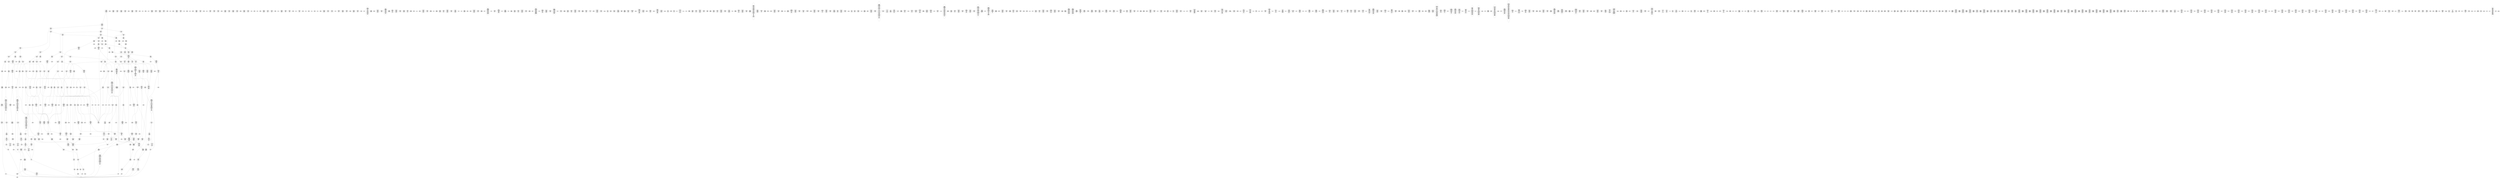 /* Generated by GvGen v.1.0 (https://www.github.com/stricaud/gvgen) */

digraph G {
compound=true;
   node1 [label="[anywhere]"];
   node2 [label="# 0x0
PUSHX Data
PUSHX Data
MSTORE
PUSHX LogicData
CALLDATASIZE
LT
PUSHX Data
JUMPI
"];
   node3 [label="# 0xd
PUSHX Data
CALLDATALOAD
PUSHX BitData
SHR
PUSHX LogicData
GT
PUSHX Data
JUMPI
"];
   node4 [label="# 0x1e
PUSHX LogicData
GT
PUSHX Data
JUMPI
"];
   node5 [label="# 0x29
PUSHX LogicData
GT
PUSHX Data
JUMPI
"];
   node6 [label="# 0x34
PUSHX LogicData
EQ
PUSHX Data
JUMPI
"];
   node7 [label="# 0x3f
PUSHX LogicData
EQ
PUSHX Data
JUMPI
"];
   node8 [label="# 0x4a
PUSHX LogicData
EQ
PUSHX Data
JUMPI
"];
   node9 [label="# 0x55
PUSHX LogicData
EQ
PUSHX Data
JUMPI
"];
   node10 [label="# 0x60
PUSHX LogicData
EQ
PUSHX Data
JUMPI
"];
   node11 [label="# 0x6b
PUSHX Data
JUMP
"];
   node12 [label="# 0x6f
JUMPDEST
PUSHX LogicData
EQ
PUSHX Data
JUMPI
"];
   node13 [label="# 0x7b
PUSHX LogicData
EQ
PUSHX Data
JUMPI
"];
   node14 [label="# 0x86
PUSHX LogicData
EQ
PUSHX Data
JUMPI
"];
   node15 [label="# 0x91
PUSHX LogicData
EQ
PUSHX Data
JUMPI
"];
   node16 [label="# 0x9c
PUSHX LogicData
EQ
PUSHX Data
JUMPI
"];
   node17 [label="# 0xa7
PUSHX Data
JUMP
"];
   node18 [label="# 0xab
JUMPDEST
PUSHX LogicData
GT
PUSHX Data
JUMPI
"];
   node19 [label="# 0xb7
PUSHX LogicData
EQ
PUSHX Data
JUMPI
"];
   node20 [label="# 0xc2
PUSHX LogicData
EQ
PUSHX Data
JUMPI
"];
   node21 [label="# 0xcd
PUSHX LogicData
EQ
PUSHX Data
JUMPI
"];
   node22 [label="# 0xd8
PUSHX LogicData
EQ
PUSHX Data
JUMPI
"];
   node23 [label="# 0xe3
PUSHX LogicData
EQ
PUSHX Data
JUMPI
"];
   node24 [label="# 0xee
PUSHX Data
JUMP
"];
   node25 [label="# 0xf2
JUMPDEST
PUSHX LogicData
EQ
PUSHX Data
JUMPI
"];
   node26 [label="# 0xfe
PUSHX LogicData
EQ
PUSHX Data
JUMPI
"];
   node27 [label="# 0x109
PUSHX LogicData
EQ
PUSHX Data
JUMPI
"];
   node28 [label="# 0x114
PUSHX LogicData
EQ
PUSHX Data
JUMPI
"];
   node29 [label="# 0x11f
PUSHX Data
JUMP
"];
   node30 [label="# 0x123
JUMPDEST
PUSHX LogicData
GT
PUSHX Data
JUMPI
"];
   node31 [label="# 0x12f
PUSHX LogicData
GT
PUSHX Data
JUMPI
"];
   node32 [label="# 0x13a
PUSHX LogicData
EQ
PUSHX Data
JUMPI
"];
   node33 [label="# 0x145
PUSHX LogicData
EQ
PUSHX Data
JUMPI
"];
   node34 [label="# 0x150
PUSHX LogicData
EQ
PUSHX Data
JUMPI
"];
   node35 [label="# 0x15b
PUSHX LogicData
EQ
PUSHX Data
JUMPI
"];
   node36 [label="# 0x166
PUSHX LogicData
EQ
PUSHX Data
JUMPI
"];
   node37 [label="# 0x171
PUSHX Data
JUMP
"];
   node38 [label="# 0x175
JUMPDEST
PUSHX LogicData
EQ
PUSHX Data
JUMPI
"];
   node39 [label="# 0x181
PUSHX LogicData
EQ
PUSHX Data
JUMPI
"];
   node40 [label="# 0x18c
PUSHX LogicData
EQ
PUSHX Data
JUMPI
"];
   node41 [label="# 0x197
PUSHX LogicData
EQ
PUSHX Data
JUMPI
"];
   node42 [label="# 0x1a2
PUSHX LogicData
EQ
PUSHX Data
JUMPI
"];
   node43 [label="# 0x1ad
PUSHX Data
JUMP
"];
   node44 [label="# 0x1b1
JUMPDEST
PUSHX LogicData
GT
PUSHX Data
JUMPI
"];
   node45 [label="# 0x1bd
PUSHX LogicData
EQ
PUSHX Data
JUMPI
"];
   node46 [label="# 0x1c8
PUSHX LogicData
EQ
PUSHX Data
JUMPI
"];
   node47 [label="# 0x1d3
PUSHX LogicData
EQ
PUSHX Data
JUMPI
"];
   node48 [label="# 0x1de
PUSHX LogicData
EQ
PUSHX Data
JUMPI
"];
   node49 [label="# 0x1e9
PUSHX LogicData
EQ
PUSHX Data
JUMPI
"];
   node50 [label="# 0x1f4
PUSHX Data
JUMP
"];
   node51 [label="# 0x1f8
JUMPDEST
PUSHX LogicData
EQ
PUSHX Data
JUMPI
"];
   node52 [label="# 0x204
PUSHX LogicData
EQ
PUSHX Data
JUMPI
"];
   node53 [label="# 0x20f
PUSHX LogicData
EQ
PUSHX Data
JUMPI
"];
   node54 [label="# 0x21a
PUSHX LogicData
EQ
PUSHX Data
JUMPI
"];
   node55 [label="# 0x225
JUMPDEST
PUSHX Data
REVERT
"];
   node56 [label="# 0x22a
JUMPDEST
CALLVALUE
ISZERO
PUSHX Data
JUMPI
"];
   node57 [label="# 0x232
PUSHX Data
REVERT
"];
   node58 [label="# 0x236
JUMPDEST
PUSHX Data
PUSHX ArithData
CALLDATASIZE
SUB
ADD
PUSHX Data
PUSHX Data
JUMP
"];
   node59 [label="# 0x24c
JUMPDEST
PUSHX Data
JUMP
"];
   node60 [label="# 0x251
JUMPDEST
PUSHX MemData
MLOAD
PUSHX Data
PUSHX Data
JUMP
"];
   node61 [label="# 0x25e
JUMPDEST
PUSHX MemData
MLOAD
SUB
RETURN
"];
   node62 [label="# 0x267
JUMPDEST
CALLVALUE
ISZERO
PUSHX Data
JUMPI
"];
   node63 [label="# 0x26f
PUSHX Data
REVERT
"];
   node64 [label="# 0x273
JUMPDEST
PUSHX Data
PUSHX Data
JUMP
"];
   node65 [label="# 0x27c
JUMPDEST
PUSHX MemData
MLOAD
PUSHX Data
PUSHX Data
JUMP
"];
   node66 [label="# 0x289
JUMPDEST
PUSHX MemData
MLOAD
SUB
RETURN
"];
   node67 [label="# 0x292
JUMPDEST
CALLVALUE
ISZERO
PUSHX Data
JUMPI
"];
   node68 [label="# 0x29a
PUSHX Data
REVERT
"];
   node69 [label="# 0x29e
JUMPDEST
PUSHX Data
PUSHX ArithData
CALLDATASIZE
SUB
ADD
PUSHX Data
PUSHX Data
JUMP
"];
   node70 [label="# 0x2b4
JUMPDEST
PUSHX Data
JUMP
"];
   node71 [label="# 0x2b9
JUMPDEST
PUSHX MemData
MLOAD
PUSHX Data
PUSHX Data
JUMP
"];
   node72 [label="# 0x2c6
JUMPDEST
PUSHX MemData
MLOAD
SUB
RETURN
"];
   node73 [label="# 0x2cf
JUMPDEST
CALLVALUE
ISZERO
PUSHX Data
JUMPI
"];
   node74 [label="# 0x2d7
PUSHX Data
REVERT
"];
   node75 [label="# 0x2db
JUMPDEST
PUSHX Data
PUSHX ArithData
CALLDATASIZE
SUB
ADD
PUSHX Data
PUSHX Data
JUMP
"];
   node76 [label="# 0x2f1
JUMPDEST
PUSHX Data
JUMP
"];
   node77 [label="# 0x2f6
JUMPDEST
STOP
"];
   node78 [label="# 0x2f8
JUMPDEST
CALLVALUE
ISZERO
PUSHX Data
JUMPI
"];
   node79 [label="# 0x300
PUSHX Data
REVERT
"];
   node80 [label="# 0x304
JUMPDEST
PUSHX Data
PUSHX ArithData
CALLDATASIZE
SUB
ADD
PUSHX Data
PUSHX Data
JUMP
"];
   node81 [label="# 0x31a
JUMPDEST
PUSHX Data
JUMP
"];
   node82 [label="# 0x31f
JUMPDEST
STOP
"];
   node83 [label="# 0x321
JUMPDEST
CALLVALUE
ISZERO
PUSHX Data
JUMPI
"];
   node84 [label="# 0x329
PUSHX Data
REVERT
"];
   node85 [label="# 0x32d
JUMPDEST
PUSHX Data
PUSHX Data
JUMP
"];
   node86 [label="# 0x336
JUMPDEST
PUSHX MemData
MLOAD
PUSHX Data
PUSHX Data
JUMP
"];
   node87 [label="# 0x343
JUMPDEST
PUSHX MemData
MLOAD
SUB
RETURN
"];
   node88 [label="# 0x34c
JUMPDEST
CALLVALUE
ISZERO
PUSHX Data
JUMPI
"];
   node89 [label="# 0x354
PUSHX Data
REVERT
"];
   node90 [label="# 0x358
JUMPDEST
PUSHX Data
PUSHX Data
JUMP
"];
   node91 [label="# 0x361
JUMPDEST
PUSHX MemData
MLOAD
PUSHX Data
PUSHX Data
JUMP
"];
   node92 [label="# 0x36e
JUMPDEST
PUSHX MemData
MLOAD
SUB
RETURN
"];
   node93 [label="# 0x377
JUMPDEST
CALLVALUE
ISZERO
PUSHX Data
JUMPI
"];
   node94 [label="# 0x37f
PUSHX Data
REVERT
"];
   node95 [label="# 0x383
JUMPDEST
PUSHX Data
PUSHX ArithData
CALLDATASIZE
SUB
ADD
PUSHX Data
PUSHX Data
JUMP
"];
   node96 [label="# 0x399
JUMPDEST
PUSHX Data
JUMP
"];
   node97 [label="# 0x39e
JUMPDEST
STOP
"];
   node98 [label="# 0x3a0
JUMPDEST
CALLVALUE
ISZERO
PUSHX Data
JUMPI
"];
   node99 [label="# 0x3a8
PUSHX Data
REVERT
"];
   node100 [label="# 0x3ac
JUMPDEST
PUSHX Data
PUSHX ArithData
CALLDATASIZE
SUB
ADD
PUSHX Data
PUSHX Data
JUMP
"];
   node101 [label="# 0x3c2
JUMPDEST
PUSHX Data
JUMP
"];
   node102 [label="# 0x3c7
JUMPDEST
PUSHX MemData
MLOAD
PUSHX Data
PUSHX Data
JUMP
"];
   node103 [label="# 0x3d4
JUMPDEST
PUSHX MemData
MLOAD
SUB
RETURN
"];
   node104 [label="# 0x3dd
JUMPDEST
CALLVALUE
ISZERO
PUSHX Data
JUMPI
"];
   node105 [label="# 0x3e5
PUSHX Data
REVERT
"];
   node106 [label="# 0x3e9
JUMPDEST
PUSHX Data
PUSHX Data
JUMP
"];
   node107 [label="# 0x3f2
JUMPDEST
STOP
"];
   node108 [label="# 0x3f4
JUMPDEST
CALLVALUE
ISZERO
PUSHX Data
JUMPI
"];
   node109 [label="# 0x3fc
PUSHX Data
REVERT
"];
   node110 [label="# 0x400
JUMPDEST
PUSHX Data
PUSHX ArithData
CALLDATASIZE
SUB
ADD
PUSHX Data
PUSHX Data
JUMP
"];
   node111 [label="# 0x416
JUMPDEST
PUSHX Data
JUMP
"];
   node112 [label="# 0x41b
JUMPDEST
STOP
"];
   node113 [label="# 0x41d
JUMPDEST
CALLVALUE
ISZERO
PUSHX Data
JUMPI
"];
   node114 [label="# 0x425
PUSHX Data
REVERT
"];
   node115 [label="# 0x429
JUMPDEST
PUSHX Data
PUSHX ArithData
CALLDATASIZE
SUB
ADD
PUSHX Data
PUSHX Data
JUMP
"];
   node116 [label="# 0x43f
JUMPDEST
PUSHX Data
JUMP
"];
   node117 [label="# 0x444
JUMPDEST
PUSHX MemData
MLOAD
PUSHX Data
PUSHX Data
JUMP
"];
   node118 [label="# 0x451
JUMPDEST
PUSHX MemData
MLOAD
SUB
RETURN
"];
   node119 [label="# 0x45a
JUMPDEST
CALLVALUE
ISZERO
PUSHX Data
JUMPI
"];
   node120 [label="# 0x462
PUSHX Data
REVERT
"];
   node121 [label="# 0x466
JUMPDEST
PUSHX Data
PUSHX ArithData
CALLDATASIZE
SUB
ADD
PUSHX Data
PUSHX Data
JUMP
"];
   node122 [label="# 0x47c
JUMPDEST
PUSHX Data
JUMP
"];
   node123 [label="# 0x481
JUMPDEST
STOP
"];
   node124 [label="# 0x483
JUMPDEST
CALLVALUE
ISZERO
PUSHX Data
JUMPI
"];
   node125 [label="# 0x48b
PUSHX Data
REVERT
"];
   node126 [label="# 0x48f
JUMPDEST
PUSHX Data
PUSHX Data
JUMP
"];
   node127 [label="# 0x498
JUMPDEST
PUSHX MemData
MLOAD
PUSHX Data
PUSHX Data
JUMP
"];
   node128 [label="# 0x4a5
JUMPDEST
PUSHX MemData
MLOAD
SUB
RETURN
"];
   node129 [label="# 0x4ae
JUMPDEST
CALLVALUE
ISZERO
PUSHX Data
JUMPI
"];
   node130 [label="# 0x4b6
PUSHX Data
REVERT
"];
   node131 [label="# 0x4ba
JUMPDEST
PUSHX Data
PUSHX Data
JUMP
"];
   node132 [label="# 0x4c3
JUMPDEST
PUSHX MemData
MLOAD
PUSHX Data
PUSHX Data
JUMP
"];
   node133 [label="# 0x4d0
JUMPDEST
PUSHX MemData
MLOAD
SUB
RETURN
"];
   node134 [label="# 0x4d9
JUMPDEST
CALLVALUE
ISZERO
PUSHX Data
JUMPI
"];
   node135 [label="# 0x4e1
PUSHX Data
REVERT
"];
   node136 [label="# 0x4e5
JUMPDEST
PUSHX Data
PUSHX Data
JUMP
"];
   node137 [label="# 0x4ee
JUMPDEST
PUSHX MemData
MLOAD
PUSHX Data
PUSHX Data
JUMP
"];
   node138 [label="# 0x4fb
JUMPDEST
PUSHX MemData
MLOAD
SUB
RETURN
"];
   node139 [label="# 0x504
JUMPDEST
CALLVALUE
ISZERO
PUSHX Data
JUMPI
"];
   node140 [label="# 0x50c
PUSHX Data
REVERT
"];
   node141 [label="# 0x510
JUMPDEST
PUSHX Data
PUSHX ArithData
CALLDATASIZE
SUB
ADD
PUSHX Data
PUSHX Data
JUMP
"];
   node142 [label="# 0x526
JUMPDEST
PUSHX Data
JUMP
"];
   node143 [label="# 0x52b
JUMPDEST
PUSHX MemData
MLOAD
PUSHX Data
PUSHX Data
JUMP
"];
   node144 [label="# 0x538
JUMPDEST
PUSHX MemData
MLOAD
SUB
RETURN
"];
   node145 [label="# 0x541
JUMPDEST
CALLVALUE
ISZERO
PUSHX Data
JUMPI
"];
   node146 [label="# 0x549
PUSHX Data
REVERT
"];
   node147 [label="# 0x54d
JUMPDEST
PUSHX Data
PUSHX Data
JUMP
"];
   node148 [label="# 0x556
JUMPDEST
PUSHX MemData
MLOAD
PUSHX Data
PUSHX Data
JUMP
"];
   node149 [label="# 0x563
JUMPDEST
PUSHX MemData
MLOAD
SUB
RETURN
"];
   node150 [label="# 0x56c
JUMPDEST
CALLVALUE
ISZERO
PUSHX Data
JUMPI
"];
   node151 [label="# 0x574
PUSHX Data
REVERT
"];
   node152 [label="# 0x578
JUMPDEST
PUSHX Data
PUSHX ArithData
CALLDATASIZE
SUB
ADD
PUSHX Data
PUSHX Data
JUMP
"];
   node153 [label="# 0x58e
JUMPDEST
PUSHX Data
JUMP
"];
   node154 [label="# 0x593
JUMPDEST
PUSHX MemData
MLOAD
PUSHX Data
PUSHX Data
JUMP
"];
   node155 [label="# 0x5a0
JUMPDEST
PUSHX MemData
MLOAD
SUB
RETURN
"];
   node156 [label="# 0x5a9
JUMPDEST
CALLVALUE
ISZERO
PUSHX Data
JUMPI
"];
   node157 [label="# 0x5b1
PUSHX Data
REVERT
"];
   node158 [label="# 0x5b5
JUMPDEST
PUSHX Data
PUSHX Data
JUMP
"];
   node159 [label="# 0x5be
JUMPDEST
STOP
"];
   node160 [label="# 0x5c0
JUMPDEST
CALLVALUE
ISZERO
PUSHX Data
JUMPI
"];
   node161 [label="# 0x5c8
PUSHX Data
REVERT
"];
   node162 [label="# 0x5cc
JUMPDEST
PUSHX Data
PUSHX ArithData
CALLDATASIZE
SUB
ADD
PUSHX Data
PUSHX Data
JUMP
"];
   node163 [label="# 0x5e2
JUMPDEST
PUSHX Data
JUMP
"];
   node164 [label="# 0x5e7
JUMPDEST
STOP
"];
   node165 [label="# 0x5e9
JUMPDEST
CALLVALUE
ISZERO
PUSHX Data
JUMPI
"];
   node166 [label="# 0x5f1
PUSHX Data
REVERT
"];
   node167 [label="# 0x5f5
JUMPDEST
PUSHX Data
PUSHX ArithData
CALLDATASIZE
SUB
ADD
PUSHX Data
PUSHX Data
JUMP
"];
   node168 [label="# 0x60b
JUMPDEST
PUSHX Data
JUMP
"];
   node169 [label="# 0x610
JUMPDEST
PUSHX MemData
MLOAD
PUSHX Data
PUSHX Data
JUMP
"];
   node170 [label="# 0x61d
JUMPDEST
PUSHX MemData
MLOAD
SUB
RETURN
"];
   node171 [label="# 0x626
JUMPDEST
CALLVALUE
ISZERO
PUSHX Data
JUMPI
"];
   node172 [label="# 0x62e
PUSHX Data
REVERT
"];
   node173 [label="# 0x632
JUMPDEST
PUSHX Data
PUSHX Data
JUMP
"];
   node174 [label="# 0x63b
JUMPDEST
PUSHX MemData
MLOAD
PUSHX Data
PUSHX Data
JUMP
"];
   node175 [label="# 0x648
JUMPDEST
PUSHX MemData
MLOAD
SUB
RETURN
"];
   node176 [label="# 0x651
JUMPDEST
CALLVALUE
ISZERO
PUSHX Data
JUMPI
"];
   node177 [label="# 0x659
PUSHX Data
REVERT
"];
   node178 [label="# 0x65d
JUMPDEST
PUSHX Data
PUSHX ArithData
CALLDATASIZE
SUB
ADD
PUSHX Data
PUSHX Data
JUMP
"];
   node179 [label="# 0x673
JUMPDEST
PUSHX Data
JUMP
"];
   node180 [label="# 0x678
JUMPDEST
STOP
"];
   node181 [label="# 0x67a
JUMPDEST
CALLVALUE
ISZERO
PUSHX Data
JUMPI
"];
   node182 [label="# 0x682
PUSHX Data
REVERT
"];
   node183 [label="# 0x686
JUMPDEST
PUSHX Data
PUSHX Data
JUMP
"];
   node184 [label="# 0x68f
JUMPDEST
PUSHX MemData
MLOAD
PUSHX Data
PUSHX Data
JUMP
"];
   node185 [label="# 0x69c
JUMPDEST
PUSHX MemData
MLOAD
SUB
RETURN
"];
   node186 [label="# 0x6a5
JUMPDEST
CALLVALUE
ISZERO
PUSHX Data
JUMPI
"];
   node187 [label="# 0x6ad
PUSHX Data
REVERT
"];
   node188 [label="# 0x6b1
JUMPDEST
PUSHX Data
PUSHX Data
JUMP
"];
   node189 [label="# 0x6ba
JUMPDEST
PUSHX MemData
MLOAD
PUSHX Data
PUSHX Data
JUMP
"];
   node190 [label="# 0x6c7
JUMPDEST
PUSHX MemData
MLOAD
SUB
RETURN
"];
   node191 [label="# 0x6d0
JUMPDEST
CALLVALUE
ISZERO
PUSHX Data
JUMPI
"];
   node192 [label="# 0x6d8
PUSHX Data
REVERT
"];
   node193 [label="# 0x6dc
JUMPDEST
PUSHX Data
PUSHX ArithData
CALLDATASIZE
SUB
ADD
PUSHX Data
PUSHX Data
JUMP
"];
   node194 [label="# 0x6f2
JUMPDEST
PUSHX Data
JUMP
"];
   node195 [label="# 0x6f7
JUMPDEST
STOP
"];
   node196 [label="# 0x6f9
JUMPDEST
CALLVALUE
ISZERO
PUSHX Data
JUMPI
"];
   node197 [label="# 0x701
PUSHX Data
REVERT
"];
   node198 [label="# 0x705
JUMPDEST
PUSHX Data
PUSHX Data
JUMP
"];
   node199 [label="# 0x70e
JUMPDEST
PUSHX MemData
MLOAD
PUSHX Data
PUSHX Data
JUMP
"];
   node200 [label="# 0x71b
JUMPDEST
PUSHX MemData
MLOAD
SUB
RETURN
"];
   node201 [label="# 0x724
JUMPDEST
CALLVALUE
ISZERO
PUSHX Data
JUMPI
"];
   node202 [label="# 0x72c
PUSHX Data
REVERT
"];
   node203 [label="# 0x730
JUMPDEST
PUSHX Data
PUSHX ArithData
CALLDATASIZE
SUB
ADD
PUSHX Data
PUSHX Data
JUMP
"];
   node204 [label="# 0x746
JUMPDEST
PUSHX Data
JUMP
"];
   node205 [label="# 0x74b
JUMPDEST
STOP
"];
   node206 [label="# 0x74d
JUMPDEST
CALLVALUE
ISZERO
PUSHX Data
JUMPI
"];
   node207 [label="# 0x755
PUSHX Data
REVERT
"];
   node208 [label="# 0x759
JUMPDEST
PUSHX Data
PUSHX ArithData
CALLDATASIZE
SUB
ADD
PUSHX Data
PUSHX Data
JUMP
"];
   node209 [label="# 0x76f
JUMPDEST
PUSHX Data
JUMP
"];
   node210 [label="# 0x774
JUMPDEST
STOP
"];
   node211 [label="# 0x776
JUMPDEST
PUSHX Data
PUSHX ArithData
CALLDATASIZE
SUB
ADD
PUSHX Data
PUSHX Data
JUMP
"];
   node212 [label="# 0x78b
JUMPDEST
PUSHX Data
JUMP
"];
   node213 [label="# 0x790
JUMPDEST
STOP
"];
   node214 [label="# 0x792
JUMPDEST
CALLVALUE
ISZERO
PUSHX Data
JUMPI
"];
   node215 [label="# 0x79a
PUSHX Data
REVERT
"];
   node216 [label="# 0x79e
JUMPDEST
PUSHX Data
PUSHX ArithData
CALLDATASIZE
SUB
ADD
PUSHX Data
PUSHX Data
JUMP
"];
   node217 [label="# 0x7b4
JUMPDEST
PUSHX Data
JUMP
"];
   node218 [label="# 0x7b9
JUMPDEST
PUSHX MemData
MLOAD
PUSHX Data
PUSHX Data
JUMP
"];
   node219 [label="# 0x7c6
JUMPDEST
PUSHX MemData
MLOAD
SUB
RETURN
"];
   node220 [label="# 0x7cf
JUMPDEST
CALLVALUE
ISZERO
PUSHX Data
JUMPI
"];
   node221 [label="# 0x7d7
PUSHX Data
REVERT
"];
   node222 [label="# 0x7db
JUMPDEST
PUSHX Data
PUSHX Data
JUMP
"];
   node223 [label="# 0x7e4
JUMPDEST
PUSHX MemData
MLOAD
PUSHX Data
PUSHX Data
JUMP
"];
   node224 [label="# 0x7f1
JUMPDEST
PUSHX MemData
MLOAD
SUB
RETURN
"];
   node225 [label="# 0x7fa
JUMPDEST
CALLVALUE
ISZERO
PUSHX Data
JUMPI
"];
   node226 [label="# 0x802
PUSHX Data
REVERT
"];
   node227 [label="# 0x806
JUMPDEST
PUSHX Data
PUSHX Data
JUMP
"];
   node228 [label="# 0x80f
JUMPDEST
STOP
"];
   node229 [label="# 0x811
JUMPDEST
CALLVALUE
ISZERO
PUSHX Data
JUMPI
"];
   node230 [label="# 0x819
PUSHX Data
REVERT
"];
   node231 [label="# 0x81d
JUMPDEST
PUSHX Data
PUSHX Data
JUMP
"];
   node232 [label="# 0x826
JUMPDEST
PUSHX MemData
MLOAD
PUSHX Data
PUSHX Data
JUMP
"];
   node233 [label="# 0x833
JUMPDEST
PUSHX MemData
MLOAD
SUB
RETURN
"];
   node234 [label="# 0x83c
JUMPDEST
CALLVALUE
ISZERO
PUSHX Data
JUMPI
"];
   node235 [label="# 0x844
PUSHX Data
REVERT
"];
   node236 [label="# 0x848
JUMPDEST
PUSHX Data
PUSHX Data
JUMP
"];
   node237 [label="# 0x851
JUMPDEST
PUSHX MemData
MLOAD
PUSHX Data
PUSHX Data
JUMP
"];
   node238 [label="# 0x85e
JUMPDEST
PUSHX MemData
MLOAD
SUB
RETURN
"];
   node239 [label="# 0x867
JUMPDEST
CALLVALUE
ISZERO
PUSHX Data
JUMPI
"];
   node240 [label="# 0x86f
PUSHX Data
REVERT
"];
   node241 [label="# 0x873
JUMPDEST
PUSHX Data
PUSHX ArithData
CALLDATASIZE
SUB
ADD
PUSHX Data
PUSHX Data
JUMP
"];
   node242 [label="# 0x889
JUMPDEST
PUSHX Data
JUMP
"];
   node243 [label="# 0x88e
JUMPDEST
PUSHX MemData
MLOAD
PUSHX Data
PUSHX Data
JUMP
"];
   node244 [label="# 0x89b
JUMPDEST
PUSHX MemData
MLOAD
SUB
RETURN
"];
   node245 [label="# 0x8a4
JUMPDEST
CALLVALUE
ISZERO
PUSHX Data
JUMPI
"];
   node246 [label="# 0x8ac
PUSHX Data
REVERT
"];
   node247 [label="# 0x8b0
JUMPDEST
PUSHX Data
PUSHX ArithData
CALLDATASIZE
SUB
ADD
PUSHX Data
PUSHX Data
JUMP
"];
   node248 [label="# 0x8c6
JUMPDEST
PUSHX Data
JUMP
"];
   node249 [label="# 0x8cb
JUMPDEST
STOP
"];
   node250 [label="# 0x8cd
JUMPDEST
PUSHX Data
PUSHX ArithData
PUSHX BitData
NOT
AND
PUSHX BitData
NOT
AND
MSTORE
PUSHX ArithData
ADD
MSTORE
PUSHX ArithData
ADD
PUSHX Data
SHA3
PUSHX ArithData
SLOAD
PUSHX ArithData
EXP
DIV
PUSHX BitData
AND
JUMP
"];
   node251 [label="# 0x934
JUMPDEST
PUSHX Data
PUSHX StorData
SLOAD
PUSHX ArithData
PUSHX BitData
AND
ISZERO
PUSHX ArithData
MUL
SUB
AND
PUSHX Data
DIV
PUSHX ArithData
ADD
PUSHX ArithData
DIV
MUL
PUSHX ArithData
ADD
PUSHX MemData
MLOAD
ADD
PUSHX Data
MSTORE
MSTORE
PUSHX ArithData
ADD
SLOAD
PUSHX ArithData
PUSHX BitData
AND
ISZERO
PUSHX ArithData
MUL
SUB
AND
PUSHX Data
DIV
ISZERO
PUSHX Data
JUMPI
"];
   node252 [label="# 0x986
PUSHX LogicData
LT
PUSHX Data
JUMPI
"];
   node253 [label="# 0x98e
PUSHX ArithData
SLOAD
DIV
MUL
MSTORE
PUSHX ArithData
ADD
PUSHX Data
JUMP
"];
   node254 [label="# 0x9a1
JUMPDEST
ADD
PUSHX Data
MSTORE
PUSHX Data
PUSHX Data
SHA3
"];
   node255 [label="# 0x9af
JUMPDEST
SLOAD
MSTORE
PUSHX ArithData
ADD
PUSHX ArithData
ADD
GT
PUSHX Data
JUMPI
"];
   node256 [label="# 0x9c3
SUB
PUSHX BitData
AND
ADD
"];
   node257 [label="# 0x9cc
JUMPDEST
JUMP
"];
   node258 [label="# 0x9d6
JUMPDEST
PUSHX Data
PUSHX Data
PUSHX Data
JUMP
"];
   node259 [label="# 0x9e1
JUMPDEST
PUSHX Data
JUMPI
"];
   node260 [label="# 0x9e6
PUSHX MemData
MLOAD
PUSHX Data
MSTORE
PUSHX ArithData
ADD
PUSHX Data
PUSHX Data
JUMP
"];
   node261 [label="# 0xa17
JUMPDEST
PUSHX MemData
MLOAD
SUB
REVERT
"];
   node262 [label="# 0xa20
JUMPDEST
PUSHX Data
PUSHX ArithData
MSTORE
PUSHX ArithData
ADD
MSTORE
PUSHX ArithData
ADD
PUSHX Data
SHA3
PUSHX ArithData
SLOAD
PUSHX ArithData
EXP
DIV
PUSHX BitData
AND
JUMP
"];
   node263 [label="# 0xa5b
JUMPDEST
PUSHX Data
PUSHX Data
PUSHX Data
JUMP
"];
   node264 [label="# 0xa66
JUMPDEST
PUSHX BitData
AND
PUSHX BitData
AND
EQ
ISZERO
PUSHX Data
JUMPI
"];
   node265 [label="# 0xa9d
PUSHX MemData
MLOAD
PUSHX Data
MSTORE
PUSHX ArithData
ADD
PUSHX Data
PUSHX Data
JUMP
"];
   node266 [label="# 0xace
JUMPDEST
PUSHX MemData
MLOAD
SUB
REVERT
"];
   node267 [label="# 0xad7
JUMPDEST
PUSHX BitData
AND
PUSHX Data
PUSHX Data
JUMP
"];
   node268 [label="# 0xaf6
JUMPDEST
PUSHX BitData
AND
EQ
PUSHX Data
JUMPI
"];
   node269 [label="# 0xb13
PUSHX Data
PUSHX Data
PUSHX Data
JUMP
"];
   node270 [label="# 0xb1f
JUMPDEST
PUSHX Data
JUMP
"];
   node271 [label="# 0xb24
JUMPDEST
"];
   node272 [label="# 0xb25
JUMPDEST
PUSHX Data
JUMPI
"];
   node273 [label="# 0xb2a
PUSHX MemData
MLOAD
PUSHX Data
MSTORE
PUSHX ArithData
ADD
PUSHX Data
PUSHX Data
JUMP
"];
   node274 [label="# 0xb5b
JUMPDEST
PUSHX MemData
MLOAD
SUB
REVERT
"];
   node275 [label="# 0xb64
JUMPDEST
PUSHX Data
PUSHX Data
JUMP
"];
   node276 [label="# 0xb6e
JUMPDEST
JUMP
"];
   node277 [label="# 0xb73
JUMPDEST
PUSHX Data
PUSHX Data
JUMP
"];
   node278 [label="# 0xb7b
JUMPDEST
PUSHX BitData
AND
PUSHX Data
PUSHX Data
JUMP
"];
   node279 [label="# 0xb99
JUMPDEST
PUSHX BitData
AND
EQ
PUSHX Data
JUMPI
"];
   node280 [label="# 0xbb5
PUSHX MemData
MLOAD
PUSHX Data
MSTORE
PUSHX ArithData
ADD
PUSHX Data
PUSHX Data
JUMP
"];
   node281 [label="# 0xbe6
JUMPDEST
PUSHX MemData
MLOAD
SUB
REVERT
"];
   node282 [label="# 0xbef
JUMPDEST
PUSHX Data
MLOAD
PUSHX ArithData
ADD
PUSHX Data
PUSHX Data
JUMP
"];
   node283 [label="# 0xc05
JUMPDEST
JUMP
"];
   node284 [label="# 0xc09
JUMPDEST
PUSHX Data
PUSHX Data
PUSHX Data
PUSHX Data
JUMP
"];
   node285 [label="# 0xc15
JUMPDEST
JUMP
"];
   node286 [label="# 0xc1a
JUMPDEST
PUSHX StorData
SLOAD
PUSHX ArithData
PUSHX BitData
AND
ISZERO
PUSHX ArithData
MUL
SUB
AND
PUSHX Data
DIV
PUSHX ArithData
ADD
PUSHX ArithData
DIV
MUL
PUSHX ArithData
ADD
PUSHX MemData
MLOAD
ADD
PUSHX Data
MSTORE
MSTORE
PUSHX ArithData
ADD
SLOAD
PUSHX ArithData
PUSHX BitData
AND
ISZERO
PUSHX ArithData
MUL
SUB
AND
PUSHX Data
DIV
ISZERO
PUSHX Data
JUMPI
"];
   node287 [label="# 0xc6a
PUSHX LogicData
LT
PUSHX Data
JUMPI
"];
   node288 [label="# 0xc72
PUSHX ArithData
SLOAD
DIV
MUL
MSTORE
PUSHX ArithData
ADD
PUSHX Data
JUMP
"];
   node289 [label="# 0xc85
JUMPDEST
ADD
PUSHX Data
MSTORE
PUSHX Data
PUSHX Data
SHA3
"];
   node290 [label="# 0xc93
JUMPDEST
SLOAD
MSTORE
PUSHX ArithData
ADD
PUSHX ArithData
ADD
GT
PUSHX Data
JUMPI
"];
   node291 [label="# 0xca7
SUB
PUSHX BitData
AND
ADD
"];
   node292 [label="# 0xcb0
JUMPDEST
JUMP
"];
   node293 [label="# 0xcb8
JUMPDEST
PUSHX Data
PUSHX Data
PUSHX Data
JUMP
"];
   node294 [label="# 0xcc3
JUMPDEST
PUSHX Data
JUMP
"];
   node295 [label="# 0xcc9
JUMPDEST
PUSHX Data
JUMPI
"];
   node296 [label="# 0xcce
PUSHX MemData
MLOAD
PUSHX Data
MSTORE
PUSHX ArithData
ADD
PUSHX Data
PUSHX Data
JUMP
"];
   node297 [label="# 0xcff
JUMPDEST
PUSHX MemData
MLOAD
SUB
REVERT
"];
   node298 [label="# 0xd08
JUMPDEST
PUSHX Data
PUSHX Data
JUMP
"];
   node299 [label="# 0xd13
JUMPDEST
JUMP
"];
   node300 [label="# 0xd18
JUMPDEST
PUSHX Data
PUSHX Data
PUSHX Data
PUSHX ArithData
PUSHX BitData
AND
PUSHX BitData
AND
MSTORE
PUSHX ArithData
ADD
MSTORE
PUSHX ArithData
ADD
PUSHX Data
SHA3
PUSHX BitData
PUSHX BitData
AND
JUMP
"];
   node301 [label="# 0xd6b
JUMPDEST
JUMP
"];
   node302 [label="# 0xd73
JUMPDEST
PUSHX Data
PUSHX Data
JUMP
"];
   node303 [label="# 0xd7b
JUMPDEST
PUSHX BitData
AND
PUSHX Data
PUSHX Data
JUMP
"];
   node304 [label="# 0xd99
JUMPDEST
PUSHX BitData
AND
EQ
PUSHX Data
JUMPI
"];
   node305 [label="# 0xdb5
PUSHX MemData
MLOAD
PUSHX Data
MSTORE
PUSHX ArithData
ADD
PUSHX Data
PUSHX Data
JUMP
"];
   node306 [label="# 0xde6
JUMPDEST
PUSHX MemData
MLOAD
SUB
REVERT
"];
   node307 [label="# 0xdef
JUMPDEST
PUSHX Data
SELFBALANCE
CALLER
PUSHX BitData
AND
PUSHX ArithData
ISZERO
MUL
PUSHX MemData
MLOAD
PUSHX Data
PUSHX MemData
MLOAD
SUB
CALL
ISZERO
ISZERO
PUSHX Data
JUMPI
"];
   node308 [label="# 0xe31
RETURNDATASIZE
PUSHX Data
RETURNDATACOPY
RETURNDATASIZE
PUSHX Data
REVERT
"];
   node309 [label="# 0xe3a
JUMPDEST
JUMP
"];
   node310 [label="# 0xe3e
JUMPDEST
PUSHX Data
PUSHX MemData
MLOAD
PUSHX ArithData
ADD
PUSHX Data
MSTORE
PUSHX Data
MSTORE
PUSHX Data
JUMP
"];
   node311 [label="# 0xe59
JUMPDEST
JUMP
"];
   node312 [label="# 0xe5e
JUMPDEST
PUSHX Data
PUSHX Data
PUSHX Data
PUSHX BitData
PUSHX BitData
AND
JUMP
"];
   node313 [label="# 0xe75
JUMPDEST
JUMP
"];
   node314 [label="# 0xe81
JUMPDEST
PUSHX Data
PUSHX Data
JUMP
"];
   node315 [label="# 0xe89
JUMPDEST
PUSHX BitData
AND
PUSHX Data
PUSHX Data
JUMP
"];
   node316 [label="# 0xea7
JUMPDEST
PUSHX BitData
AND
EQ
PUSHX Data
JUMPI
"];
   node317 [label="# 0xec3
PUSHX MemData
MLOAD
PUSHX Data
MSTORE
PUSHX ArithData
ADD
PUSHX Data
PUSHX Data
JUMP
"];
   node318 [label="# 0xef4
JUMPDEST
PUSHX MemData
MLOAD
SUB
REVERT
"];
   node319 [label="# 0xefd
JUMPDEST
PUSHX Data
PUSHX Data
JUMP
"];
   node320 [label="# 0xf06
JUMPDEST
JUMP
"];
   node321 [label="# 0xf09
JUMPDEST
PUSHX StorData
PUSHX ArithData
SLOAD
PUSHX ArithData
EXP
DIV
PUSHX BitData
AND
JUMP
"];
   node322 [label="# 0xf1c
JUMPDEST
PUSHX StorData
SLOAD
JUMP
"];
   node323 [label="# 0xf22
JUMPDEST
PUSHX Data
JUMP
"];
   node324 [label="# 0xf27
JUMPDEST
PUSHX Data
PUSHX Data
PUSHX MemData
MLOAD
PUSHX ArithData
ADD
PUSHX Data
MSTORE
PUSHX Data
MSTORE
PUSHX ArithData
ADD
PUSHX Data
PUSHX Data
CODECOPY
PUSHX Data
PUSHX BitData
PUSHX BitData
AND
JUMP
"];
   node325 [label="# 0xf57
JUMPDEST
JUMP
"];
   node326 [label="# 0xf5e
JUMPDEST
PUSHX Data
PUSHX StorData
SLOAD
PUSHX ArithData
PUSHX BitData
AND
ISZERO
PUSHX ArithData
MUL
SUB
AND
PUSHX Data
DIV
PUSHX ArithData
ADD
PUSHX ArithData
DIV
MUL
PUSHX ArithData
ADD
PUSHX MemData
MLOAD
ADD
PUSHX Data
MSTORE
MSTORE
PUSHX ArithData
ADD
SLOAD
PUSHX ArithData
PUSHX BitData
AND
ISZERO
PUSHX ArithData
MUL
SUB
AND
PUSHX Data
DIV
ISZERO
PUSHX Data
JUMPI
"];
   node327 [label="# 0xfb0
PUSHX LogicData
LT
PUSHX Data
JUMPI
"];
   node328 [label="# 0xfb8
PUSHX ArithData
SLOAD
DIV
MUL
MSTORE
PUSHX ArithData
ADD
PUSHX Data
JUMP
"];
   node329 [label="# 0xfcb
JUMPDEST
ADD
PUSHX Data
MSTORE
PUSHX Data
PUSHX Data
SHA3
"];
   node330 [label="# 0xfd9
JUMPDEST
SLOAD
MSTORE
PUSHX ArithData
ADD
PUSHX ArithData
ADD
GT
PUSHX Data
JUMPI
"];
   node331 [label="# 0xfed
SUB
PUSHX BitData
AND
ADD
"];
   node332 [label="# 0xff6
JUMPDEST
JUMP
"];
   node333 [label="# 0x1000
JUMPDEST
PUSHX BitData
PUSHX BitData
AND
PUSHX BitData
AND
EQ
ISZERO
PUSHX Data
JUMPI
"];
   node334 [label="# 0x1037
PUSHX MemData
MLOAD
PUSHX Data
MSTORE
PUSHX ArithData
ADD
PUSHX Data
PUSHX Data
JUMP
"];
   node335 [label="# 0x1068
JUMPDEST
PUSHX MemData
MLOAD
SUB
REVERT
"];
   node336 [label="# 0x1071
JUMPDEST
PUSHX Data
PUSHX Data
PUSHX ArithData
PUSHX BitData
AND
PUSHX BitData
AND
MSTORE
PUSHX ArithData
ADD
MSTORE
PUSHX ArithData
ADD
PUSHX Data
SHA3
PUSHX Data
JUMP
"];
   node337 [label="# 0x10b8
JUMPDEST
JUMP
"];
   node338 [label="# 0x10bf
JUMPDEST
PUSHX Data
PUSHX Data
JUMP
"];
   node339 [label="# 0x10c7
JUMPDEST
PUSHX BitData
AND
PUSHX Data
PUSHX Data
JUMP
"];
   node340 [label="# 0x10e5
JUMPDEST
PUSHX BitData
AND
EQ
PUSHX Data
JUMPI
"];
   node341 [label="# 0x1101
PUSHX MemData
MLOAD
PUSHX Data
MSTORE
PUSHX ArithData
ADD
PUSHX Data
PUSHX Data
JUMP
"];
   node342 [label="# 0x1132
JUMPDEST
PUSHX MemData
MLOAD
SUB
REVERT
"];
   node343 [label="# 0x113b
JUMPDEST
PUSHX BitData
PUSHX BitData
AND
PUSHX StorData
PUSHX ArithData
SLOAD
PUSHX ArithData
EXP
DIV
PUSHX BitData
AND
PUSHX BitData
AND
PUSHX Data
PUSHX MemData
MLOAD
PUSHX MemData
MLOAD
SUB
LOGX
PUSHX BitData
PUSHX StorData
PUSHX ArithData
PUSHX ArithData
EXP
SLOAD
PUSHX ArithData
MUL
NOT
AND
PUSHX BitData
AND
MUL
OR
SSTORE
JUMP
"];
   node344 [label="# 0x11fc
JUMPDEST
PUSHX Data
PUSHX Data
JUMP
"];
   node345 [label="# 0x1204
JUMPDEST
PUSHX BitData
AND
PUSHX Data
PUSHX Data
JUMP
"];
   node346 [label="# 0x1222
JUMPDEST
PUSHX BitData
AND
EQ
PUSHX Data
JUMPI
"];
   node347 [label="# 0x123e
PUSHX MemData
MLOAD
PUSHX Data
MSTORE
PUSHX ArithData
ADD
PUSHX Data
PUSHX Data
JUMP
"];
   node348 [label="# 0x126f
JUMPDEST
PUSHX MemData
MLOAD
SUB
REVERT
"];
   node349 [label="# 0x1278
JUMPDEST
PUSHX Data
PUSHX Data
PUSHX Data
JUMP
"];
   node350 [label="# 0x1282
JUMPDEST
PUSHX LogicData
GT
ISZERO
PUSHX Data
JUMPI
"];
   node351 [label="# 0x128f
PUSHX StorData
SLOAD
GT
ISZERO
"];
   node352 [label="# 0x1296
JUMPDEST
PUSHX Data
JUMPI
"];
   node353 [label="# 0x129b
PUSHX MemData
MLOAD
PUSHX Data
MSTORE
PUSHX ArithData
ADD
PUSHX Data
PUSHX Data
JUMP
"];
   node354 [label="# 0x12cc
JUMPDEST
PUSHX MemData
MLOAD
SUB
REVERT
"];
   node355 [label="# 0x12d5
JUMPDEST
PUSHX Data
"];
   node356 [label="# 0x12d8
JUMPDEST
LT
ISZERO
PUSHX Data
JUMPI
"];
   node357 [label="# 0x12e1
PUSHX Data
ADD
PUSHX Data
JUMP
"];
   node358 [label="# 0x12ec
JUMPDEST
PUSHX ArithData
ADD
PUSHX Data
JUMP
"];
   node359 [label="# 0x12f9
JUMPDEST
PUSHX Data
PUSHX StorData
SLOAD
PUSHX BitData
PUSHX BitData
AND
JUMP
"];
   node360 [label="# 0x130f
JUMPDEST
PUSHX Data
SSTORE
JUMP
"];
   node361 [label="# 0x131a
JUMPDEST
PUSHX Data
PUSHX Data
PUSHX Data
PUSHX Data
JUMP
"];
   node362 [label="# 0x1327
JUMPDEST
PUSHX LogicData
EQ
ISZERO
PUSHX Data
JUMPI
"];
   node363 [label="# 0x1333
PUSHX LogicData
PUSHX LogicData
GT
ISZERO
PUSHX Data
JUMPI
"];
   node364 [label="# 0x1346
PUSHX Data
REVERT
"];
   node365 [label="# 0x134a
JUMPDEST
PUSHX MemData
MLOAD
MSTORE
PUSHX ArithData
MUL
PUSHX ArithData
ADD
ADD
PUSHX Data
MSTORE
ISZERO
PUSHX Data
JUMPI
"];
   node366 [label="# 0x1365
PUSHX ArithData
ADD
PUSHX ArithData
MUL
CALLDATASIZE
CALLDATACOPY
ADD
"];
   node367 [label="# 0x1379
JUMPDEST
PUSHX Data
JUMP
"];
   node368 [label="# 0x1382
JUMPDEST
PUSHX Data
PUSHX LogicData
GT
ISZERO
PUSHX Data
JUMPI
"];
   node369 [label="# 0x1397
PUSHX Data
REVERT
"];
   node370 [label="# 0x139b
JUMPDEST
PUSHX MemData
MLOAD
MSTORE
PUSHX ArithData
MUL
PUSHX ArithData
ADD
ADD
PUSHX Data
MSTORE
ISZERO
PUSHX Data
JUMPI
"];
   node371 [label="# 0x13b6
PUSHX ArithData
ADD
PUSHX ArithData
MUL
CALLDATASIZE
CALLDATACOPY
ADD
"];
   node372 [label="# 0x13ca
JUMPDEST
PUSHX Data
"];
   node373 [label="# 0x13d0
JUMPDEST
LT
ISZERO
PUSHX Data
JUMPI
"];
   node374 [label="# 0x13d9
PUSHX Data
PUSHX Data
JUMP
"];
   node375 [label="# 0x13e2
JUMPDEST
MLOAD
LT
PUSHX Data
JUMPI
"];
   node376 [label="# 0x13ed
INVALID
"];
   node377 [label="# 0x13ee
JUMPDEST
PUSHX ArithData
MUL
PUSHX ArithData
ADD
ADD
MSTORE
PUSHX ArithData
ADD
PUSHX Data
JUMP
"];
   node378 [label="# 0x1407
JUMPDEST
"];
   node379 [label="# 0x140e
JUMPDEST
JUMP
"];
   node380 [label="# 0x1413
JUMPDEST
PUSHX Data
PUSHX StorData
PUSHX ArithData
SLOAD
PUSHX ArithData
EXP
DIV
PUSHX BitData
AND
JUMP
"];
   node381 [label="# 0x143d
JUMPDEST
PUSHX Data
PUSHX Data
JUMP
"];
   node382 [label="# 0x1445
JUMPDEST
PUSHX BitData
AND
PUSHX Data
PUSHX Data
JUMP
"];
   node383 [label="# 0x1463
JUMPDEST
PUSHX BitData
AND
EQ
PUSHX Data
JUMPI
"];
   node384 [label="# 0x147f
PUSHX MemData
MLOAD
PUSHX Data
MSTORE
PUSHX ArithData
ADD
PUSHX Data
PUSHX Data
JUMP
"];
   node385 [label="# 0x14b0
JUMPDEST
PUSHX MemData
MLOAD
SUB
REVERT
"];
   node386 [label="# 0x14b9
JUMPDEST
PUSHX Data
SSTORE
JUMP
"];
   node387 [label="# 0x14c3
JUMPDEST
PUSHX Data
PUSHX StorData
SLOAD
PUSHX ArithData
PUSHX BitData
AND
ISZERO
PUSHX ArithData
MUL
SUB
AND
PUSHX Data
DIV
PUSHX ArithData
ADD
PUSHX ArithData
DIV
MUL
PUSHX ArithData
ADD
PUSHX MemData
MLOAD
ADD
PUSHX Data
MSTORE
MSTORE
PUSHX ArithData
ADD
SLOAD
PUSHX ArithData
PUSHX BitData
AND
ISZERO
PUSHX ArithData
MUL
SUB
AND
PUSHX Data
DIV
ISZERO
PUSHX Data
JUMPI
"];
   node388 [label="# 0x1515
PUSHX LogicData
LT
PUSHX Data
JUMPI
"];
   node389 [label="# 0x151d
PUSHX ArithData
SLOAD
DIV
MUL
MSTORE
PUSHX ArithData
ADD
PUSHX Data
JUMP
"];
   node390 [label="# 0x1530
JUMPDEST
ADD
PUSHX Data
MSTORE
PUSHX Data
PUSHX Data
SHA3
"];
   node391 [label="# 0x153e
JUMPDEST
SLOAD
MSTORE
PUSHX ArithData
ADD
PUSHX ArithData
ADD
GT
PUSHX Data
JUMPI
"];
   node392 [label="# 0x1552
SUB
PUSHX BitData
AND
ADD
"];
   node393 [label="# 0x155b
JUMPDEST
JUMP
"];
   node394 [label="# 0x1565
JUMPDEST
PUSHX Data
PUSHX StorData
SLOAD
JUMP
"];
   node395 [label="# 0x156f
JUMPDEST
PUSHX Data
PUSHX Data
JUMP
"];
   node396 [label="# 0x1577
JUMPDEST
PUSHX BitData
AND
PUSHX Data
PUSHX Data
JUMP
"];
   node397 [label="# 0x1595
JUMPDEST
PUSHX BitData
AND
EQ
PUSHX Data
JUMPI
"];
   node398 [label="# 0x15b1
PUSHX MemData
MLOAD
PUSHX Data
MSTORE
PUSHX ArithData
ADD
PUSHX Data
PUSHX Data
JUMP
"];
   node399 [label="# 0x15e2
JUMPDEST
PUSHX MemData
MLOAD
SUB
REVERT
"];
   node400 [label="# 0x15eb
JUMPDEST
PUSHX Data
MLOAD
PUSHX ArithData
ADD
PUSHX Data
PUSHX Data
JUMP
"];
   node401 [label="# 0x1601
JUMPDEST
JUMP
"];
   node402 [label="# 0x1605
JUMPDEST
PUSHX StorData
SLOAD
JUMP
"];
   node403 [label="# 0x160b
JUMPDEST
PUSHX Data
PUSHX Data
JUMP
"];
   node404 [label="# 0x1613
JUMPDEST
PUSHX BitData
AND
PUSHX BitData
AND
EQ
ISZERO
PUSHX Data
JUMPI
"];
   node405 [label="# 0x1647
PUSHX MemData
MLOAD
PUSHX Data
MSTORE
PUSHX ArithData
ADD
PUSHX Data
PUSHX Data
JUMP
"];
   node406 [label="# 0x1678
JUMPDEST
PUSHX MemData
MLOAD
SUB
REVERT
"];
   node407 [label="# 0x1681
JUMPDEST
PUSHX Data
PUSHX Data
PUSHX Data
PUSHX Data
JUMP
"];
   node408 [label="# 0x168e
JUMPDEST
PUSHX BitData
AND
PUSHX BitData
AND
MSTORE
PUSHX ArithData
ADD
MSTORE
PUSHX ArithData
ADD
PUSHX Data
SHA3
PUSHX ArithData
PUSHX BitData
AND
PUSHX BitData
AND
MSTORE
PUSHX ArithData
ADD
MSTORE
PUSHX ArithData
ADD
PUSHX Data
SHA3
PUSHX ArithData
PUSHX ArithData
EXP
SLOAD
PUSHX ArithData
MUL
NOT
AND
ISZERO
ISZERO
MUL
OR
SSTORE
PUSHX BitData
AND
PUSHX Data
PUSHX Data
JUMP
"];
   node409 [label="# 0x173b
JUMPDEST
PUSHX BitData
AND
PUSHX Data
PUSHX MemData
MLOAD
PUSHX Data
PUSHX Data
JUMP
"];
   node410 [label="# 0x1780
JUMPDEST
PUSHX MemData
MLOAD
SUB
LOGX
JUMP
"];
   node411 [label="# 0x178c
JUMPDEST
PUSHX Data
PUSHX Data
PUSHX Data
JUMP
"];
   node412 [label="# 0x1797
JUMPDEST
PUSHX Data
JUMP
"];
   node413 [label="# 0x179d
JUMPDEST
PUSHX Data
JUMPI
"];
   node414 [label="# 0x17a2
PUSHX MemData
MLOAD
PUSHX Data
MSTORE
PUSHX ArithData
ADD
PUSHX Data
PUSHX Data
JUMP
"];
   node415 [label="# 0x17d3
JUMPDEST
PUSHX MemData
MLOAD
SUB
REVERT
"];
   node416 [label="# 0x17dc
JUMPDEST
PUSHX Data
PUSHX Data
JUMP
"];
   node417 [label="# 0x17e8
JUMPDEST
JUMP
"];
   node418 [label="# 0x17ee
JUMPDEST
PUSHX Data
PUSHX Data
PUSHX Data
JUMP
"];
   node419 [label="# 0x17f8
JUMPDEST
PUSHX StorData
PUSHX ArithData
SLOAD
PUSHX ArithData
EXP
DIV
PUSHX BitData
AND
PUSHX Data
JUMPI
"];
   node420 [label="# 0x180f
PUSHX MemData
MLOAD
PUSHX Data
MSTORE
PUSHX ArithData
ADD
PUSHX Data
PUSHX Data
JUMP
"];
   node421 [label="# 0x1840
JUMPDEST
PUSHX MemData
MLOAD
SUB
REVERT
"];
   node422 [label="# 0x1849
JUMPDEST
PUSHX LogicData
GT
ISZERO
PUSHX Data
JUMPI
"];
   node423 [label="# 0x1854
PUSHX ArithData
PUSHX ArithData
ADD
LT
"];
   node424 [label="# 0x185c
JUMPDEST
PUSHX Data
JUMPI
"];
   node425 [label="# 0x1861
PUSHX MemData
MLOAD
PUSHX Data
MSTORE
PUSHX ArithData
ADD
PUSHX Data
PUSHX Data
JUMP
"];
   node426 [label="# 0x1892
JUMPDEST
PUSHX MemData
MLOAD
SUB
REVERT
"];
   node427 [label="# 0x189b
JUMPDEST
PUSHX ArithData
PUSHX ArithData
ADD
ADD
LT
PUSHX Data
JUMPI
"];
   node428 [label="# 0x18aa
PUSHX MemData
MLOAD
PUSHX Data
MSTORE
PUSHX ArithData
ADD
PUSHX Data
PUSHX Data
JUMP
"];
   node429 [label="# 0x18db
JUMPDEST
PUSHX MemData
MLOAD
SUB
REVERT
"];
   node430 [label="# 0x18e4
JUMPDEST
PUSHX Data
PUSHX StorData
SLOAD
PUSHX BitData
PUSHX BitData
AND
JUMP
"];
   node431 [label="# 0x18f9
JUMPDEST
CALLVALUE
LT
ISZERO
PUSHX Data
JUMPI
"];
   node432 [label="# 0x1901
PUSHX MemData
MLOAD
PUSHX Data
MSTORE
PUSHX ArithData
ADD
PUSHX Data
PUSHX Data
JUMP
"];
   node433 [label="# 0x1932
JUMPDEST
PUSHX MemData
MLOAD
SUB
REVERT
"];
   node434 [label="# 0x193b
JUMPDEST
PUSHX Data
"];
   node435 [label="# 0x193e
JUMPDEST
LT
ISZERO
PUSHX Data
JUMPI
"];
   node436 [label="# 0x1947
PUSHX Data
CALLER
ADD
PUSHX Data
JUMP
"];
   node437 [label="# 0x1952
JUMPDEST
PUSHX ArithData
ADD
PUSHX Data
JUMP
"];
   node438 [label="# 0x195f
JUMPDEST
JUMP
"];
   node439 [label="# 0x1964
JUMPDEST
PUSHX Data
PUSHX Data
PUSHX Data
JUMP
"];
   node440 [label="# 0x196f
JUMPDEST
PUSHX Data
JUMPI
"];
   node441 [label="# 0x1974
PUSHX MemData
MLOAD
PUSHX Data
MSTORE
PUSHX ArithData
ADD
PUSHX Data
PUSHX Data
JUMP
"];
   node442 [label="# 0x19a5
JUMPDEST
PUSHX MemData
MLOAD
SUB
REVERT
"];
   node443 [label="# 0x19ae
JUMPDEST
PUSHX Data
PUSHX Data
PUSHX ArithData
MSTORE
PUSHX ArithData
ADD
MSTORE
PUSHX ArithData
ADD
PUSHX Data
SHA3
SLOAD
PUSHX ArithData
PUSHX BitData
AND
ISZERO
PUSHX ArithData
MUL
SUB
AND
PUSHX Data
DIV
PUSHX ArithData
ADD
PUSHX ArithData
DIV
MUL
PUSHX ArithData
ADD
PUSHX MemData
MLOAD
ADD
PUSHX Data
MSTORE
MSTORE
PUSHX ArithData
ADD
SLOAD
PUSHX ArithData
PUSHX BitData
AND
ISZERO
PUSHX ArithData
MUL
SUB
AND
PUSHX Data
DIV
ISZERO
PUSHX Data
JUMPI
"];
   node444 [label="# 0x1a11
PUSHX LogicData
LT
PUSHX Data
JUMPI
"];
   node445 [label="# 0x1a19
PUSHX ArithData
SLOAD
DIV
MUL
MSTORE
PUSHX ArithData
ADD
PUSHX Data
JUMP
"];
   node446 [label="# 0x1a2c
JUMPDEST
ADD
PUSHX Data
MSTORE
PUSHX Data
PUSHX Data
SHA3
"];
   node447 [label="# 0x1a3a
JUMPDEST
SLOAD
MSTORE
PUSHX ArithData
ADD
PUSHX ArithData
ADD
GT
PUSHX Data
JUMPI
"];
   node448 [label="# 0x1a4e
SUB
PUSHX BitData
AND
ADD
"];
   node449 [label="# 0x1a57
JUMPDEST
PUSHX Data
PUSHX Data
PUSHX Data
JUMP
"];
   node450 [label="# 0x1a68
JUMPDEST
PUSHX LogicData
MLOAD
EQ
ISZERO
PUSHX Data
JUMPI
"];
   node451 [label="# 0x1a75
PUSHX Data
JUMP
"];
   node452 [label="# 0x1a7e
JUMPDEST
PUSHX LogicData
MLOAD
GT
ISZERO
PUSHX Data
JUMPI
"];
   node453 [label="# 0x1a89
PUSHX MemData
MLOAD
PUSHX ArithData
ADD
PUSHX Data
PUSHX Data
JUMP
"];
   node454 [label="# 0x1a9b
JUMPDEST
PUSHX MemData
MLOAD
PUSHX ArithData
SUB
SUB
MSTORE
PUSHX Data
MSTORE
PUSHX Data
JUMP
"];
   node455 [label="# 0x1ab3
JUMPDEST
PUSHX Data
PUSHX Data
JUMP
"];
   node456 [label="# 0x1abd
JUMPDEST
PUSHX MemData
MLOAD
PUSHX ArithData
ADD
PUSHX Data
PUSHX Data
JUMP
"];
   node457 [label="# 0x1ace
JUMPDEST
PUSHX MemData
MLOAD
PUSHX ArithData
SUB
SUB
MSTORE
PUSHX Data
MSTORE
"];
   node458 [label="# 0x1ae2
JUMPDEST
JUMP
"];
   node459 [label="# 0x1ae7
JUMPDEST
PUSHX StorData
SLOAD
JUMP
"];
   node460 [label="# 0x1aed
JUMPDEST
PUSHX Data
PUSHX Data
JUMP
"];
   node461 [label="# 0x1af5
JUMPDEST
PUSHX BitData
AND
PUSHX Data
PUSHX Data
JUMP
"];
   node462 [label="# 0x1b13
JUMPDEST
PUSHX BitData
AND
EQ
PUSHX Data
JUMPI
"];
   node463 [label="# 0x1b2f
PUSHX MemData
MLOAD
PUSHX Data
MSTORE
PUSHX ArithData
ADD
PUSHX Data
PUSHX Data
JUMP
"];
   node464 [label="# 0x1b60
JUMPDEST
PUSHX MemData
MLOAD
SUB
REVERT
"];
   node465 [label="# 0x1b69
JUMPDEST
PUSHX StorData
PUSHX ArithData
SLOAD
PUSHX ArithData
EXP
DIV
PUSHX BitData
AND
ISZERO
PUSHX StorData
PUSHX ArithData
PUSHX ArithData
EXP
SLOAD
PUSHX ArithData
MUL
NOT
AND
ISZERO
ISZERO
MUL
OR
SSTORE
PUSHX StorData
PUSHX ArithData
SLOAD
PUSHX ArithData
EXP
DIV
PUSHX BitData
AND
ISZERO
PUSHX Data
JUMPI
"];
   node466 [label="# 0x1baa
PUSHX LogicData
PUSHX StorData
SLOAD
EQ
"];
   node467 [label="# 0x1bb1
JUMPDEST
ISZERO
PUSHX Data
JUMPI
"];
   node468 [label="# 0x1bb7
PUSHX Data
PUSHX Data
JUMP
"];
   node469 [label="# 0x1bbe
JUMPDEST
"];
   node470 [label="# 0x1bbf
JUMPDEST
JUMP
"];
   node471 [label="# 0x1bc1
JUMPDEST
PUSHX Data
JUMP
"];
   node472 [label="# 0x1bc7
JUMPDEST
PUSHX StorData
SLOAD
PUSHX ArithData
PUSHX BitData
AND
ISZERO
PUSHX ArithData
MUL
SUB
AND
PUSHX Data
DIV
PUSHX ArithData
ADD
PUSHX ArithData
DIV
MUL
PUSHX ArithData
ADD
PUSHX MemData
MLOAD
ADD
PUSHX Data
MSTORE
MSTORE
PUSHX ArithData
ADD
SLOAD
PUSHX ArithData
PUSHX BitData
AND
ISZERO
PUSHX ArithData
MUL
SUB
AND
PUSHX Data
DIV
ISZERO
PUSHX Data
JUMPI
"];
   node473 [label="# 0x1c17
PUSHX LogicData
LT
PUSHX Data
JUMPI
"];
   node474 [label="# 0x1c1f
PUSHX ArithData
SLOAD
DIV
MUL
MSTORE
PUSHX ArithData
ADD
PUSHX Data
JUMP
"];
   node475 [label="# 0x1c32
JUMPDEST
ADD
PUSHX Data
MSTORE
PUSHX Data
PUSHX Data
SHA3
"];
   node476 [label="# 0x1c40
JUMPDEST
SLOAD
MSTORE
PUSHX ArithData
ADD
PUSHX ArithData
ADD
GT
PUSHX Data
JUMPI
"];
   node477 [label="# 0x1c54
SUB
PUSHX BitData
AND
ADD
"];
   node478 [label="# 0x1c5d
JUMPDEST
JUMP
"];
   node479 [label="# 0x1c65
JUMPDEST
PUSHX Data
PUSHX Data
PUSHX ArithData
PUSHX BitData
AND
PUSHX BitData
AND
MSTORE
PUSHX ArithData
ADD
MSTORE
PUSHX ArithData
ADD
PUSHX Data
SHA3
PUSHX ArithData
PUSHX BitData
AND
PUSHX BitData
AND
MSTORE
PUSHX ArithData
ADD
MSTORE
PUSHX ArithData
ADD
PUSHX Data
SHA3
PUSHX ArithData
SLOAD
PUSHX ArithData
EXP
DIV
PUSHX BitData
AND
JUMP
"];
   node480 [label="# 0x1cf9
JUMPDEST
PUSHX Data
PUSHX Data
JUMP
"];
   node481 [label="# 0x1d01
JUMPDEST
PUSHX BitData
AND
PUSHX Data
PUSHX Data
JUMP
"];
   node482 [label="# 0x1d1f
JUMPDEST
PUSHX BitData
AND
EQ
PUSHX Data
JUMPI
"];
   node483 [label="# 0x1d3b
PUSHX MemData
MLOAD
PUSHX Data
MSTORE
PUSHX ArithData
ADD
PUSHX Data
PUSHX Data
JUMP
"];
   node484 [label="# 0x1d6c
JUMPDEST
PUSHX MemData
MLOAD
SUB
REVERT
"];
   node485 [label="# 0x1d75
JUMPDEST
PUSHX BitData
PUSHX BitData
AND
PUSHX BitData
AND
EQ
ISZERO
PUSHX Data
JUMPI
"];
   node486 [label="# 0x1dab
PUSHX MemData
MLOAD
PUSHX Data
MSTORE
PUSHX ArithData
ADD
PUSHX Data
PUSHX Data
JUMP
"];
   node487 [label="# 0x1ddc
JUMPDEST
PUSHX MemData
MLOAD
SUB
REVERT
"];
   node488 [label="# 0x1de5
JUMPDEST
PUSHX BitData
AND
PUSHX StorData
PUSHX ArithData
SLOAD
PUSHX ArithData
EXP
DIV
PUSHX BitData
AND
PUSHX BitData
AND
PUSHX Data
PUSHX MemData
MLOAD
PUSHX MemData
MLOAD
SUB
LOGX
PUSHX StorData
PUSHX ArithData
PUSHX ArithData
EXP
SLOAD
PUSHX ArithData
MUL
NOT
AND
PUSHX BitData
AND
MUL
OR
SSTORE
JUMP
"];
   node489 [label="# 0x1ea5
JUMPDEST
PUSHX Data
PUSHX Data
PUSHX Data
PUSHX BitData
PUSHX BitData
AND
JUMP
"];
   node490 [label="# 0x1ebb
JUMPDEST
JUMP
"];
   node491 [label="# 0x1ec2
JUMPDEST
PUSHX Data
CALLER
JUMP
"];
   node492 [label="# 0x1eca
JUMPDEST
PUSHX Data
PUSHX ArithData
MSTORE
PUSHX ArithData
ADD
MSTORE
PUSHX ArithData
ADD
PUSHX Data
SHA3
PUSHX ArithData
PUSHX ArithData
EXP
SLOAD
PUSHX ArithData
MUL
NOT
AND
PUSHX BitData
AND
MUL
OR
SSTORE
PUSHX BitData
AND
PUSHX Data
PUSHX Data
JUMP
"];
   node493 [label="# 0x1f3d
JUMPDEST
PUSHX BitData
AND
PUSHX Data
PUSHX MemData
MLOAD
PUSHX MemData
MLOAD
SUB
LOGX
JUMP
"];
   node494 [label="# 0x1f83
JUMPDEST
PUSHX Data
PUSHX Data
PUSHX ArithData
ADD
PUSHX Data
JUMP
"];
   node495 [label="# 0x1f91
JUMPDEST
JUMP
"];
   node496 [label="# 0x1f98
JUMPDEST
PUSHX Data
PUSHX Data
PUSHX Data
JUMP
"];
   node497 [label="# 0x1fa3
JUMPDEST
PUSHX Data
JUMPI
"];
   node498 [label="# 0x1fa8
PUSHX MemData
MLOAD
PUSHX Data
MSTORE
PUSHX ArithData
ADD
PUSHX Data
PUSHX Data
JUMP
"];
   node499 [label="# 0x1fd9
JUMPDEST
PUSHX MemData
MLOAD
SUB
REVERT
"];
   node500 [label="# 0x1fe2
JUMPDEST
PUSHX Data
PUSHX Data
PUSHX Data
JUMP
"];
   node501 [label="# 0x1fed
JUMPDEST
PUSHX BitData
AND
PUSHX BitData
AND
EQ
PUSHX Data
JUMPI
"];
   node502 [label="# 0x2024
PUSHX BitData
AND
PUSHX Data
PUSHX Data
JUMP
"];
   node503 [label="# 0x2044
JUMPDEST
PUSHX BitData
AND
EQ
"];
   node504 [label="# 0x205c
JUMPDEST
PUSHX Data
JUMPI
"];
   node505 [label="# 0x2062
PUSHX Data
PUSHX Data
JUMP
"];
   node506 [label="# 0x206c
JUMPDEST
"];
   node507 [label="# 0x206d
JUMPDEST
JUMP
"];
   node508 [label="# 0x2076
JUMPDEST
PUSHX BitData
AND
PUSHX Data
PUSHX Data
JUMP
"];
   node509 [label="# 0x2096
JUMPDEST
PUSHX BitData
AND
EQ
PUSHX Data
JUMPI
"];
   node510 [label="# 0x20b2
PUSHX MemData
MLOAD
PUSHX Data
MSTORE
PUSHX ArithData
ADD
PUSHX Data
PUSHX Data
JUMP
"];
   node511 [label="# 0x20e3
JUMPDEST
PUSHX MemData
MLOAD
SUB
REVERT
"];
   node512 [label="# 0x20ec
JUMPDEST
PUSHX BitData
PUSHX BitData
AND
PUSHX BitData
AND
EQ
ISZERO
PUSHX Data
JUMPI
"];
   node513 [label="# 0x2122
PUSHX MemData
MLOAD
PUSHX Data
MSTORE
PUSHX ArithData
ADD
PUSHX Data
PUSHX Data
JUMP
"];
   node514 [label="# 0x2153
JUMPDEST
PUSHX MemData
MLOAD
SUB
REVERT
"];
   node515 [label="# 0x215c
JUMPDEST
PUSHX Data
PUSHX Data
JUMP
"];
   node516 [label="# 0x2167
JUMPDEST
PUSHX Data
PUSHX Data
PUSHX Data
JUMP
"];
   node517 [label="# 0x2172
JUMPDEST
PUSHX Data
PUSHX Data
PUSHX ArithData
PUSHX BitData
AND
PUSHX BitData
AND
MSTORE
PUSHX ArithData
ADD
MSTORE
PUSHX ArithData
ADD
PUSHX Data
SHA3
PUSHX BitData
PUSHX BitData
AND
JUMP
"];
   node518 [label="# 0x21c3
JUMPDEST
PUSHX Data
PUSHX Data
PUSHX ArithData
PUSHX BitData
AND
PUSHX BitData
AND
MSTORE
PUSHX ArithData
ADD
MSTORE
PUSHX ArithData
ADD
PUSHX Data
SHA3
PUSHX BitData
PUSHX BitData
AND
JUMP
"];
   node519 [label="# 0x2215
JUMPDEST
PUSHX Data
PUSHX Data
PUSHX BitData
PUSHX BitData
AND
JUMP
"];
   node520 [label="# 0x222c
JUMPDEST
PUSHX BitData
AND
PUSHX BitData
AND
PUSHX Data
PUSHX MemData
MLOAD
PUSHX MemData
MLOAD
SUB
LOGX
JUMP
"];
   node521 [label="# 0x228d
JUMPDEST
PUSHX Data
PUSHX Data
PUSHX ArithData
ADD
PUSHX Data
JUMP
"];
   node522 [label="# 0x229c
JUMPDEST
PUSHX BitData
SHR
JUMP
"];
   node523 [label="# 0x22a7
JUMPDEST
PUSHX Data
PUSHX Data
PUSHX Data
PUSHX ArithData
ADD
PUSHX Data
JUMP
"];
   node524 [label="# 0x22ba
JUMPDEST
PUSHX BitData
SHR
PUSHX BitData
SHR
JUMP
"];
   node525 [label="# 0x22d3
JUMPDEST
PUSHX Data
MLOAD
PUSHX ArithData
ADD
PUSHX Data
PUSHX Data
JUMP
"];
   node526 [label="# 0x22e9
JUMPDEST
JUMP
"];
   node527 [label="# 0x22ed
JUMPDEST
PUSHX Data
PUSHX Data
PUSHX ArithData
ADD
PUSHX BitData
SHL
PUSHX Data
JUMP
"];
   node528 [label="# 0x2300
JUMPDEST
PUSHX BitData
SHR
JUMP
"];
   node529 [label="# 0x230c
JUMPDEST
PUSHX Data
PUSHX Data
PUSHX ArithData
ADD
PUSHX Data
JUMP
"];
   node530 [label="# 0x231a
JUMPDEST
JUMP
"];
   node531 [label="# 0x2321
JUMPDEST
PUSHX Data
PUSHX MemData
MLOAD
PUSHX ArithData
ADD
PUSHX Data
MSTORE
PUSHX Data
MSTORE
PUSHX Data
JUMP
"];
   node532 [label="# 0x233b
JUMPDEST
JUMP
"];
   node533 [label="# 0x233f
JUMPDEST
PUSHX Data
GT
ISZERO
PUSHX Data
JUMPI
"];
   node534 [label="# 0x234a
PUSHX MemData
MLOAD
PUSHX Data
MSTORE
PUSHX ArithData
ADD
PUSHX Data
PUSHX Data
JUMP
"];
   node535 [label="# 0x237b
JUMPDEST
PUSHX MemData
MLOAD
SUB
REVERT
"];
   node536 [label="# 0x2384
JUMPDEST
SUB
JUMP
"];
   node537 [label="# 0x238f
JUMPDEST
PUSHX Data
PUSHX Data
JUMP
"];
   node538 [label="# 0x239a
JUMPDEST
PUSHX Data
PUSHX Data
JUMP
"];
   node539 [label="# 0x23a6
JUMPDEST
PUSHX Data
JUMPI
"];
   node540 [label="# 0x23ab
PUSHX MemData
MLOAD
PUSHX Data
MSTORE
PUSHX ArithData
ADD
PUSHX Data
PUSHX Data
JUMP
"];
   node541 [label="# 0x23dc
JUMPDEST
PUSHX MemData
MLOAD
SUB
REVERT
"];
   node542 [label="# 0x23e5
JUMPDEST
JUMP
"];
   node543 [label="# 0x23eb
JUMPDEST
PUSHX LogicData
EQ
ISZERO
PUSHX Data
JUMPI
"];
   node544 [label="# 0x23f6
PUSHX Data
PUSHX Data
JUMP
"];
   node545 [label="# 0x23fe
JUMPDEST
PUSHX Data
MUL
PUSHX Data
JUMPI
"];
   node546 [label="# 0x240e
INVALID
"];
   node547 [label="# 0x240f
JUMPDEST
DIV
EQ
PUSHX Data
JUMPI
"];
   node548 [label="# 0x2416
PUSHX MemData
MLOAD
PUSHX Data
MSTORE
PUSHX ArithData
ADD
PUSHX Data
PUSHX Data
JUMP
"];
   node549 [label="# 0x2447
JUMPDEST
PUSHX MemData
MLOAD
SUB
REVERT
"];
   node550 [label="# 0x2450
JUMPDEST
"];
   node551 [label="# 0x2455
JUMPDEST
JUMP
"];
   node552 [label="# 0x245b
JUMPDEST
PUSHX Data
PUSHX LogicData
EQ
ISZERO
PUSHX Data
JUMPI
"];
   node553 [label="# 0x2467
PUSHX MemData
MLOAD
PUSHX ArithData
ADD
PUSHX Data
MSTORE
PUSHX Data
MSTORE
PUSHX ArithData
ADD
PUSHX Data
MSTORE
PUSHX Data
JUMP
"];
   node554 [label="# 0x24a3
JUMPDEST
PUSHX Data
PUSHX Data
"];
   node555 [label="# 0x24ab
JUMPDEST
PUSHX LogicData
EQ
PUSHX Data
JUMPI
"];
   node556 [label="# 0x24b4
PUSHX ArithData
ADD
PUSHX Data
PUSHX Data
JUMPI
"];
   node557 [label="# 0x24c4
INVALID
"];
   node558 [label="# 0x24c5
JUMPDEST
DIV
PUSHX Data
JUMP
"];
   node559 [label="# 0x24cd
JUMPDEST
PUSHX Data
PUSHX LogicData
GT
ISZERO
PUSHX Data
JUMPI
"];
   node560 [label="# 0x24e2
PUSHX Data
REVERT
"];
   node561 [label="# 0x24e6
JUMPDEST
PUSHX MemData
MLOAD
MSTORE
PUSHX ArithData
ADD
PUSHX BitData
NOT
AND
PUSHX ArithData
ADD
ADD
PUSHX Data
MSTORE
ISZERO
PUSHX Data
JUMPI
"];
   node562 [label="# 0x2505
PUSHX ArithData
ADD
PUSHX ArithData
MUL
CALLDATASIZE
CALLDATACOPY
ADD
"];
   node563 [label="# 0x2519
JUMPDEST
PUSHX Data
PUSHX ArithData
SUB
"];
   node564 [label="# 0x2528
JUMPDEST
PUSHX LogicData
EQ
PUSHX Data
JUMPI
"];
   node565 [label="# 0x2531
PUSHX Data
PUSHX Data
JUMPI
"];
   node566 [label="# 0x2539
INVALID
"];
   node567 [label="# 0x253a
JUMPDEST
MOD
PUSHX ArithData
ADD
PUSHX BitData
SHL
PUSHX ArithData
SUB
MLOAD
LT
PUSHX Data
JUMPI
"];
   node568 [label="# 0x2553
INVALID
"];
   node569 [label="# 0x2554
JUMPDEST
PUSHX ArithData
ADD
ADD
PUSHX BitData
NOT
AND
PUSHX BitData
BYTE
MSTORE8
PUSHX Data
PUSHX Data
JUMPI
"];
   node570 [label="# 0x258c
INVALID
"];
   node571 [label="# 0x258d
JUMPDEST
DIV
PUSHX Data
JUMP
"];
   node572 [label="# 0x2595
JUMPDEST
"];
   node573 [label="# 0x259d
JUMPDEST
JUMP
"];
   node574 [label="# 0x25a2
JUMPDEST
PUSHX LogicData
PUSHX StorData
SLOAD
EQ
PUSHX Data
JUMPI
"];
   node575 [label="# 0x25ad
PUSHX MemData
MLOAD
PUSHX Data
MSTORE
PUSHX ArithData
ADD
PUSHX Data
PUSHX Data
JUMP
"];
   node576 [label="# 0x25de
JUMPDEST
PUSHX MemData
MLOAD
SUB
REVERT
"];
   node577 [label="# 0x25e7
JUMPDEST
PUSHX Data
DIFFICULTY
TIMESTAMP
PUSHX MemData
MLOAD
PUSHX ArithData
ADD
PUSHX Data
PUSHX Data
JUMP
"];
   node578 [label="# 0x25fc
JUMPDEST
PUSHX MemData
MLOAD
PUSHX ArithData
SUB
SUB
MSTORE
PUSHX Data
MSTORE
MLOAD
PUSHX ArithData
ADD
SHA3
PUSHX BitData
SHR
PUSHX Data
PUSHX Data
JUMPI
"];
   node579 [label="# 0x2620
INVALID
"];
   node580 [label="# 0x2621
JUMPDEST
MOD
PUSHX ArithData
ADD
NUMBER
LT
ISZERO
PUSHX Data
JUMPI
"];
   node581 [label="# 0x2630
PUSHX Data
"];
   node582 [label="# 0x2634
JUMPDEST
PUSHX Data
NUMBER
SUB
PUSHX Data
BLOCKHASH
PUSHX BitData
SHR
PUSHX Data
JUMPI
"];
   node583 [label="# 0x2649
INVALID
"];
   node584 [label="# 0x264a
JUMPDEST
MOD
PUSHX Data
SSTORE
PUSHX LogicData
PUSHX StorData
SLOAD
EQ
ISZERO
PUSHX Data
JUMPI
"];
   node585 [label="# 0x265d
PUSHX ArithData
PUSHX StorData
SLOAD
ADD
PUSHX Data
SSTORE
"];
   node586 [label="# 0x2669
JUMPDEST
JUMP
"];
   node587 [label="# 0x266d
JUMPDEST
PUSHX Data
PUSHX Data
PUSHX ArithData
ADD
PUSHX BitData
SHL
PUSHX Data
JUMP
"];
   node588 [label="# 0x267f
JUMPDEST
JUMP
"];
   node589 [label="# 0x2687
JUMPDEST
PUSHX Data
PUSHX ArithData
ADD
SLOAD
JUMP
"];
   node590 [label="# 0x2698
JUMPDEST
JUMP
"];
   node591 [label="# 0x269d
JUMPDEST
PUSHX Data
PUSHX Data
PUSHX ArithData
ADD
PUSHX BitData
SHL
PUSHX Data
JUMP
"];
   node592 [label="# 0x26af
JUMPDEST
JUMP
"];
   node593 [label="# 0x26b7
JUMPDEST
PUSHX Data
PUSHX Data
PUSHX ArithData
ADD
PUSHX BitData
SHL
PUSHX Data
JUMP
"];
   node594 [label="# 0x26c9
JUMPDEST
JUMP
"];
   node595 [label="# 0x26d1
JUMPDEST
PUSHX Data
PUSHX Data
PUSHX ArithData
ADD
PUSHX BitData
SHL
PUSHX BitData
AND
PUSHX BitData
SHL
PUSHX Data
JUMP
"];
   node596 [label="# 0x26fd
JUMPDEST
JUMP
"];
   node597 [label="# 0x2706
JUMPDEST
PUSHX Data
PUSHX ArithData
ADD
SLOAD
GT
PUSHX Data
JUMPI
"];
   node598 [label="# 0x2717
PUSHX MemData
MLOAD
PUSHX Data
MSTORE
PUSHX ArithData
ADD
PUSHX Data
PUSHX Data
JUMP
"];
   node599 [label="# 0x2748
JUMPDEST
PUSHX MemData
MLOAD
SUB
REVERT
"];
   node600 [label="# 0x2751
JUMPDEST
PUSHX ArithData
ADD
SLOAD
LT
PUSHX Data
JUMPI
"];
   node601 [label="# 0x275f
INVALID
"];
   node602 [label="# 0x2760
JUMPDEST
PUSHX Data
MSTORE
PUSHX Data
PUSHX Data
SHA3
ADD
SLOAD
JUMP
"];
   node603 [label="# 0x2773
JUMPDEST
PUSHX Data
PUSHX ArithData
ADD
SLOAD
GT
PUSHX Data
JUMPI
"];
   node604 [label="# 0x2785
PUSHX MemData
MLOAD
PUSHX Data
MSTORE
PUSHX ArithData
ADD
PUSHX Data
PUSHX Data
JUMP
"];
   node605 [label="# 0x27b6
JUMPDEST
PUSHX MemData
MLOAD
SUB
REVERT
"];
   node606 [label="# 0x27bf
JUMPDEST
PUSHX Data
PUSHX ArithData
ADD
SLOAD
LT
PUSHX Data
JUMPI
"];
   node607 [label="# 0x27cf
INVALID
"];
   node608 [label="# 0x27d0
JUMPDEST
PUSHX Data
MSTORE
PUSHX Data
PUSHX Data
SHA3
PUSHX ArithData
MUL
ADD
PUSHX ArithData
ADD
SLOAD
PUSHX ArithData
ADD
SLOAD
JUMP
"];
   node609 [label="# 0x27f6
JUMPDEST
PUSHX Data
PUSHX ArithData
ADD
PUSHX ArithData
MSTORE
PUSHX ArithData
ADD
MSTORE
PUSHX ArithData
ADD
PUSHX Data
SHA3
SLOAD
PUSHX LogicData
EQ
ISZERO
PUSHX Data
JUMPI
"];
   node610 [label="# 0x281d
PUSHX MemData
MLOAD
PUSHX Data
MSTORE
PUSHX ArithData
ADD
PUSHX Data
PUSHX Data
JUMP
"];
   node611 [label="# 0x284f
JUMPDEST
PUSHX MemData
MLOAD
SUB
REVERT
"];
   node612 [label="# 0x2858
JUMPDEST
PUSHX ArithData
ADD
PUSHX ArithData
SUB
SLOAD
LT
PUSHX Data
JUMPI
"];
   node613 [label="# 0x286a
INVALID
"];
   node614 [label="# 0x286b
JUMPDEST
PUSHX Data
MSTORE
PUSHX Data
PUSHX Data
SHA3
PUSHX ArithData
MUL
ADD
PUSHX ArithData
ADD
SLOAD
JUMP
"];
   node615 [label="# 0x2887
JUMPDEST
PUSHX Data
PUSHX ArithData
ADD
SLOAD
JUMP
"];
   node616 [label="# 0x2898
JUMPDEST
PUSHX Data
PUSHX Data
JUMP
"];
   node617 [label="# 0x28a2
JUMPDEST
PUSHX Data
PUSHX Data
PUSHX Data
JUMP
"];
   node618 [label="# 0x28af
JUMPDEST
PUSHX Data
JUMPI
"];
   node619 [label="# 0x28b4
PUSHX MemData
MLOAD
PUSHX Data
MSTORE
PUSHX ArithData
ADD
PUSHX Data
PUSHX Data
JUMP
"];
   node620 [label="# 0x28e5
JUMPDEST
PUSHX MemData
MLOAD
SUB
REVERT
"];
   node621 [label="# 0x28ee
JUMPDEST
JUMP
"];
   node622 [label="# 0x28f3
JUMPDEST
PUSHX Data
PUSHX Data
PUSHX BitData
AND
PUSHX Data
JUMP
"];
   node623 [label="# 0x2914
JUMPDEST
PUSHX Data
JUMPI
"];
   node624 [label="# 0x2919
PUSHX Data
PUSHX Data
JUMP
"];
   node625 [label="# 0x2921
JUMPDEST
PUSHX Data
PUSHX Data
PUSHX BitData
PUSHX BitData
SHL
PUSHX Data
PUSHX Data
JUMP
"];
   node626 [label="# 0x2936
JUMPDEST
PUSHX MemData
MLOAD
PUSHX ArithData
ADD
PUSHX Data
PUSHX Data
JUMP
"];
   node627 [label="# 0x294c
JUMPDEST
PUSHX MemData
MLOAD
PUSHX ArithData
SUB
SUB
MSTORE
PUSHX Data
MSTORE
PUSHX BitData
NOT
AND
PUSHX ArithData
ADD
MLOAD
PUSHX BitData
AND
OR
MSTORE
PUSHX MemData
MLOAD
PUSHX ArithData
ADD
PUSHX Data
MSTORE
PUSHX Data
MSTORE
PUSHX ArithData
ADD
PUSHX Data
PUSHX Data
CODECOPY
PUSHX BitData
AND
PUSHX BitData
PUSHX BitData
AND
JUMP
"];
   node628 [label="# 0x29e8
JUMPDEST
PUSHX Data
PUSHX ArithData
ADD
MLOAD
ADD
PUSHX Data
PUSHX Data
JUMP
"];
   node629 [label="# 0x2a00
JUMPDEST
PUSHX BitData
PUSHX BitData
SHL
PUSHX BitData
NOT
AND
PUSHX BitData
NOT
AND
EQ
"];
   node630 [label="# 0x2a4f
JUMPDEST
JUMP
"];
   node631 [label="# 0x2a57
JUMPDEST
PUSHX LogicData
PUSHX ArithData
ADD
PUSHX ArithData
MSTORE
PUSHX ArithData
ADD
MSTORE
PUSHX ArithData
ADD
PUSHX Data
SHA3
SLOAD
EQ
ISZERO
JUMP
"];
   node632 [label="# 0x2a7a
JUMPDEST
PUSHX Data
PUSHX ArithData
ADD
PUSHX ArithData
MSTORE
PUSHX ArithData
ADD
MSTORE
PUSHX ArithData
ADD
PUSHX Data
SHA3
SLOAD
PUSHX LogicData
EQ
PUSHX Data
JUMPI
"];
   node633 [label="# 0x2a9e
PUSHX Data
PUSHX ArithData
SUB
PUSHX Data
PUSHX ArithData
PUSHX ArithData
ADD
SLOAD
SUB
PUSHX Data
PUSHX ArithData
ADD
SLOAD
LT
PUSHX Data
JUMPI
"];
   node634 [label="# 0x2ac4
INVALID
"];
   node635 [label="# 0x2ac5
JUMPDEST
PUSHX Data
MSTORE
PUSHX Data
PUSHX Data
SHA3
ADD
SLOAD
PUSHX ArithData
ADD
SLOAD
LT
PUSHX Data
JUMPI
"];
   node636 [label="# 0x2ae1
INVALID
"];
   node637 [label="# 0x2ae2
JUMPDEST
PUSHX Data
MSTORE
PUSHX Data
PUSHX Data
SHA3
ADD
SSTORE
PUSHX ArithData
ADD
PUSHX ArithData
ADD
PUSHX ArithData
MSTORE
PUSHX ArithData
ADD
MSTORE
PUSHX ArithData
ADD
PUSHX Data
SHA3
SSTORE
PUSHX ArithData
ADD
SLOAD
PUSHX Data
JUMPI
"];
   node638 [label="# 0x2b19
INVALID
"];
   node639 [label="# 0x2b1a
JUMPDEST
PUSHX ArithData
SUB
PUSHX Data
MSTORE
PUSHX Data
PUSHX Data
SHA3
ADD
PUSHX Data
SSTORE
SSTORE
PUSHX ArithData
ADD
PUSHX ArithData
MSTORE
PUSHX ArithData
ADD
MSTORE
PUSHX ArithData
ADD
PUSHX Data
SHA3
PUSHX Data
SSTORE
PUSHX Data
PUSHX Data
JUMP
"];
   node640 [label="# 0x2b56
JUMPDEST
PUSHX Data
"];
   node641 [label="# 0x2b5c
JUMPDEST
JUMP
"];
   node642 [label="# 0x2b62
JUMPDEST
PUSHX Data
PUSHX Data
PUSHX Data
JUMP
"];
   node643 [label="# 0x2b6e
JUMPDEST
PUSHX Data
JUMPI
"];
   node644 [label="# 0x2b73
PUSHX ArithData
ADD
PUSHX ArithData
SLOAD
ADD
SSTORE
PUSHX ArithData
SUB
PUSHX Data
MSTORE
PUSHX Data
PUSHX Data
SHA3
ADD
PUSHX Data
SSTORE
PUSHX ArithData
ADD
SLOAD
PUSHX ArithData
ADD
PUSHX ArithData
MSTORE
PUSHX ArithData
ADD
MSTORE
PUSHX ArithData
ADD
PUSHX Data
SHA3
SSTORE
PUSHX Data
PUSHX Data
JUMP
"];
   node645 [label="# 0x2bc7
JUMPDEST
PUSHX Data
"];
   node646 [label="# 0x2bcc
JUMPDEST
JUMP
"];
   node647 [label="# 0x2bd2
JUMPDEST
PUSHX Data
PUSHX ArithData
ADD
PUSHX ArithData
MSTORE
PUSHX ArithData
ADD
MSTORE
PUSHX ArithData
ADD
PUSHX Data
SHA3
SLOAD
PUSHX LogicData
EQ
ISZERO
PUSHX Data
JUMPI
"];
   node648 [label="# 0x2bf7
PUSHX ArithData
ADD
PUSHX MemData
MLOAD
PUSHX ArithData
ADD
PUSHX Data
MSTORE
MSTORE
PUSHX ArithData
ADD
MSTORE
PUSHX ArithData
SLOAD
ADD
SSTORE
PUSHX ArithData
SUB
PUSHX Data
MSTORE
PUSHX Data
PUSHX Data
SHA3
PUSHX ArithData
MUL
ADD
PUSHX Data
PUSHX ArithData
ADD
MLOAD
PUSHX ArithData
ADD
SSTORE
PUSHX ArithData
ADD
MLOAD
PUSHX ArithData
ADD
SSTORE
PUSHX ArithData
ADD
SLOAD
PUSHX ArithData
ADD
PUSHX ArithData
MSTORE
PUSHX ArithData
ADD
MSTORE
PUSHX ArithData
ADD
PUSHX Data
SHA3
SSTORE
PUSHX Data
PUSHX Data
JUMP
"];
   node649 [label="# 0x2c79
JUMPDEST
PUSHX ArithData
ADD
PUSHX ArithData
SUB
SLOAD
LT
PUSHX Data
JUMPI
"];
   node650 [label="# 0x2c8b
INVALID
"];
   node651 [label="# 0x2c8c
JUMPDEST
PUSHX Data
MSTORE
PUSHX Data
PUSHX Data
SHA3
PUSHX ArithData
MUL
ADD
PUSHX ArithData
ADD
SSTORE
PUSHX Data
"];
   node652 [label="# 0x2ca7
JUMPDEST
JUMP
"];
   node653 [label="# 0x2cae
JUMPDEST
PUSHX BitData
PUSHX BitData
AND
PUSHX BitData
AND
EQ
ISZERO
PUSHX Data
JUMPI
"];
   node654 [label="# 0x2ce4
PUSHX MemData
MLOAD
PUSHX Data
MSTORE
PUSHX ArithData
ADD
PUSHX Data
PUSHX Data
JUMP
"];
   node655 [label="# 0x2d15
JUMPDEST
PUSHX MemData
MLOAD
SUB
REVERT
"];
   node656 [label="# 0x2d1e
JUMPDEST
PUSHX Data
PUSHX Data
JUMP
"];
   node657 [label="# 0x2d27
JUMPDEST
ISZERO
PUSHX Data
JUMPI
"];
   node658 [label="# 0x2d2d
PUSHX MemData
MLOAD
PUSHX Data
MSTORE
PUSHX ArithData
ADD
PUSHX Data
PUSHX Data
JUMP
"];
   node659 [label="# 0x2d5e
JUMPDEST
PUSHX MemData
MLOAD
SUB
REVERT
"];
   node660 [label="# 0x2d67
JUMPDEST
PUSHX Data
PUSHX Data
PUSHX Data
JUMP
"];
   node661 [label="# 0x2d73
JUMPDEST
PUSHX Data
PUSHX Data
PUSHX ArithData
PUSHX BitData
AND
PUSHX BitData
AND
MSTORE
PUSHX ArithData
ADD
MSTORE
PUSHX ArithData
ADD
PUSHX Data
SHA3
PUSHX BitData
PUSHX BitData
AND
JUMP
"];
   node662 [label="# 0x2dc4
JUMPDEST
PUSHX Data
PUSHX Data
PUSHX BitData
PUSHX BitData
AND
JUMP
"];
   node663 [label="# 0x2ddb
JUMPDEST
PUSHX BitData
AND
PUSHX BitData
PUSHX BitData
AND
PUSHX Data
PUSHX MemData
MLOAD
PUSHX MemData
MLOAD
SUB
LOGX
JUMP
"];
   node664 [label="# 0x2e3c
JUMPDEST
PUSHX Data
EXTCODESIZE
PUSHX LogicData
GT
JUMP
"];
   node665 [label="# 0x2e4f
JUMPDEST
PUSHX Data
PUSHX Data
PUSHX Data
PUSHX Data
JUMP
"];
   node666 [label="# 0x2e5e
JUMPDEST
JUMP
"];
   node667 [label="# 0x2e67
JUMPDEST
PUSHX LogicData
PUSHX ArithData
ADD
PUSHX ArithData
MSTORE
PUSHX ArithData
ADD
MSTORE
PUSHX ArithData
ADD
PUSHX Data
SHA3
SLOAD
EQ
ISZERO
JUMP
"];
   node668 [label="# 0x2e8a
JUMPDEST
PUSHX Data
SELFBALANCE
LT
ISZERO
PUSHX Data
JUMPI
"];
   node669 [label="# 0x2e95
PUSHX MemData
MLOAD
PUSHX Data
MSTORE
PUSHX ArithData
ADD
PUSHX Data
PUSHX Data
JUMP
"];
   node670 [label="# 0x2ec6
JUMPDEST
PUSHX MemData
MLOAD
SUB
REVERT
"];
   node671 [label="# 0x2ecf
JUMPDEST
PUSHX Data
PUSHX Data
JUMP
"];
   node672 [label="# 0x2ed8
JUMPDEST
PUSHX Data
JUMPI
"];
   node673 [label="# 0x2edd
PUSHX MemData
MLOAD
PUSHX Data
MSTORE
PUSHX ArithData
ADD
PUSHX Data
PUSHX Data
JUMP
"];
   node674 [label="# 0x2f0e
JUMPDEST
PUSHX MemData
MLOAD
SUB
REVERT
"];
   node675 [label="# 0x2f17
JUMPDEST
PUSHX Data
PUSHX BitData
AND
PUSHX MemData
MLOAD
PUSHX Data
PUSHX Data
JUMP
"];
   node676 [label="# 0x2f40
JUMPDEST
PUSHX Data
PUSHX MemData
MLOAD
SUB
GAS
CALL
RETURNDATASIZE
PUSHX LogicData
EQ
PUSHX Data
JUMPI
"];
   node677 [label="# 0x2f5c
PUSHX MemData
MLOAD
PUSHX BitData
NOT
PUSHX ArithData
RETURNDATASIZE
ADD
AND
ADD
PUSHX Data
MSTORE
RETURNDATASIZE
MSTORE
RETURNDATASIZE
PUSHX Data
PUSHX ArithData
ADD
RETURNDATACOPY
PUSHX Data
JUMP
"];
   node678 [label="# 0x2f7d
JUMPDEST
PUSHX Data
"];
   node679 [label="# 0x2f82
JUMPDEST
PUSHX Data
PUSHX Data
JUMP
"];
   node680 [label="# 0x2f92
JUMPDEST
JUMP
"];
   node681 [label="# 0x2f9e
JUMPDEST
PUSHX Data
ISZERO
PUSHX Data
JUMPI
"];
   node682 [label="# 0x2fa7
PUSHX Data
JUMP
"];
   node683 [label="# 0x2fae
JUMPDEST
PUSHX LogicData
MLOAD
GT
ISZERO
PUSHX Data
JUMPI
"];
   node684 [label="# 0x2fb9
MLOAD
PUSHX ArithData
ADD
REVERT
"];
   node685 [label="# 0x2fc1
JUMPDEST
PUSHX MemData
MLOAD
PUSHX Data
MSTORE
PUSHX ArithData
ADD
PUSHX Data
PUSHX Data
JUMP
"];
   node686 [label="# 0x2ff5
JUMPDEST
PUSHX MemData
MLOAD
SUB
REVERT
"];
   node687 [label="# 0x2ffe
JUMPDEST
JUMP
"];
   node688 [label="# 0x3005
JUMPDEST
SLOAD
PUSHX ArithData
PUSHX BitData
AND
ISZERO
PUSHX ArithData
MUL
SUB
AND
PUSHX Data
DIV
PUSHX Data
MSTORE
PUSHX Data
PUSHX Data
SHA3
PUSHX ArithData
ADD
PUSHX Data
DIV
ADD
PUSHX Data
JUMPI
"];
   node689 [label="# 0x3033
PUSHX Data
SSTORE
PUSHX Data
JUMP
"];
   node690 [label="# 0x303b
JUMPDEST
PUSHX LogicData
LT
PUSHX Data
JUMPI
"];
   node691 [label="# 0x3044
MLOAD
PUSHX BitData
NOT
AND
ADD
OR
SSTORE
PUSHX Data
JUMP
"];
   node692 [label="# 0x3054
JUMPDEST
ADD
PUSHX ArithData
ADD
SSTORE
ISZERO
PUSHX Data
JUMPI
"];
   node693 [label="# 0x3063
ADD
"];
   node694 [label="# 0x3066
JUMPDEST
GT
ISZERO
PUSHX Data
JUMPI
"];
   node695 [label="# 0x306f
MLOAD
SSTORE
PUSHX ArithData
ADD
PUSHX ArithData
ADD
PUSHX Data
JUMP
"];
   node696 [label="# 0x3081
JUMPDEST
"];
   node697 [label="# 0x3082
JUMPDEST
PUSHX Data
PUSHX Data
JUMP
"];
   node698 [label="# 0x308f
JUMPDEST
JUMP
"];
   node699 [label="# 0x3093
JUMPDEST
"];
   node700 [label="# 0x3094
JUMPDEST
GT
ISZERO
PUSHX Data
JUMPI
"];
   node701 [label="# 0x309d
PUSHX Data
PUSHX Data
SSTORE
PUSHX ArithData
ADD
PUSHX Data
JUMP
"];
   node702 [label="# 0x30ac
JUMPDEST
JUMP
"];
   node703 [label="# 0x30b0
JUMPDEST
PUSHX Data
PUSHX Data
PUSHX Data
PUSHX Data
JUMP
"];
   node704 [label="# 0x30be
JUMPDEST
PUSHX Data
JUMP
"];
   node705 [label="# 0x30c3
JUMPDEST
MSTORE
PUSHX ArithData
ADD
ADD
GT
ISZERO
PUSHX Data
JUMPI
"];
   node706 [label="# 0x30d7
PUSHX Data
REVERT
"];
   node707 [label="# 0x30db
JUMPDEST
PUSHX Data
PUSHX Data
JUMP
"];
   node708 [label="# 0x30e6
JUMPDEST
JUMP
"];
   node709 [label="# 0x30ee
JUMPDEST
PUSHX Data
PUSHX Data
PUSHX Data
PUSHX Data
JUMP
"];
   node710 [label="# 0x30fc
JUMPDEST
PUSHX Data
JUMP
"];
   node711 [label="# 0x3101
JUMPDEST
MSTORE
PUSHX ArithData
ADD
ADD
GT
ISZERO
PUSHX Data
JUMPI
"];
   node712 [label="# 0x3115
PUSHX Data
REVERT
"];
   node713 [label="# 0x3119
JUMPDEST
PUSHX Data
PUSHX Data
JUMP
"];
   node714 [label="# 0x3124
JUMPDEST
JUMP
"];
   node715 [label="# 0x312c
JUMPDEST
PUSHX Data
CALLDATALOAD
PUSHX Data
PUSHX Data
JUMP
"];
   node716 [label="# 0x313b
JUMPDEST
JUMP
"];
   node717 [label="# 0x3141
JUMPDEST
PUSHX Data
CALLDATALOAD
PUSHX Data
PUSHX Data
JUMP
"];
   node718 [label="# 0x3150
JUMPDEST
JUMP
"];
   node719 [label="# 0x3156
JUMPDEST
PUSHX Data
CALLDATALOAD
PUSHX Data
PUSHX Data
JUMP
"];
   node720 [label="# 0x3165
JUMPDEST
JUMP
"];
   node721 [label="# 0x316b
JUMPDEST
PUSHX Data
MLOAD
PUSHX Data
PUSHX Data
JUMP
"];
   node722 [label="# 0x317a
JUMPDEST
JUMP
"];
   node723 [label="# 0x3180
JUMPDEST
PUSHX Data
PUSHX ArithData
ADD
SLT
PUSHX Data
JUMPI
"];
   node724 [label="# 0x318d
PUSHX Data
REVERT
"];
   node725 [label="# 0x3191
JUMPDEST
CALLDATALOAD
PUSHX Data
PUSHX ArithData
ADD
PUSHX Data
JUMP
"];
   node726 [label="# 0x31a1
JUMPDEST
JUMP
"];
   node727 [label="# 0x31aa
JUMPDEST
PUSHX Data
PUSHX ArithData
ADD
SLT
PUSHX Data
JUMPI
"];
   node728 [label="# 0x31b7
PUSHX Data
REVERT
"];
   node729 [label="# 0x31bb
JUMPDEST
CALLDATALOAD
PUSHX Data
PUSHX ArithData
ADD
PUSHX Data
JUMP
"];
   node730 [label="# 0x31cb
JUMPDEST
JUMP
"];
   node731 [label="# 0x31d4
JUMPDEST
PUSHX Data
CALLDATALOAD
PUSHX Data
PUSHX Data
JUMP
"];
   node732 [label="# 0x31e3
JUMPDEST
JUMP
"];
   node733 [label="# 0x31e9
JUMPDEST
PUSHX Data
PUSHX LogicData
SUB
SLT
ISZERO
PUSHX Data
JUMPI
"];
   node734 [label="# 0x31f7
PUSHX Data
REVERT
"];
   node735 [label="# 0x31fb
JUMPDEST
PUSHX ArithData
PUSHX Data
ADD
PUSHX Data
JUMP
"];
   node736 [label="# 0x3209
JUMPDEST
JUMP
"];
   node737 [label="# 0x3212
JUMPDEST
PUSHX Data
PUSHX LogicData
SUB
SLT
ISZERO
PUSHX Data
JUMPI
"];
   node738 [label="# 0x3221
PUSHX Data
REVERT
"];
   node739 [label="# 0x3225
JUMPDEST
PUSHX ArithData
PUSHX Data
ADD
PUSHX Data
JUMP
"];
   node740 [label="# 0x3233
JUMPDEST
PUSHX ArithData
PUSHX Data
ADD
PUSHX Data
JUMP
"];
   node741 [label="# 0x3244
JUMPDEST
JUMP
"];
   node742 [label="# 0x324e
JUMPDEST
PUSHX Data
PUSHX Data
PUSHX LogicData
SUB
SLT
ISZERO
PUSHX Data
JUMPI
"];
   node743 [label="# 0x325f
PUSHX Data
REVERT
"];
   node744 [label="# 0x3263
JUMPDEST
PUSHX ArithData
PUSHX Data
ADD
PUSHX Data
JUMP
"];
   node745 [label="# 0x3271
JUMPDEST
PUSHX ArithData
PUSHX Data
ADD
PUSHX Data
JUMP
"];
   node746 [label="# 0x3282
JUMPDEST
PUSHX ArithData
PUSHX Data
ADD
PUSHX Data
JUMP
"];
   node747 [label="# 0x3293
JUMPDEST
JUMP
"];
   node748 [label="# 0x329d
JUMPDEST
PUSHX Data
PUSHX Data
PUSHX LogicData
SUB
SLT
ISZERO
PUSHX Data
JUMPI
"];
   node749 [label="# 0x32af
PUSHX Data
REVERT
"];
   node750 [label="# 0x32b3
JUMPDEST
PUSHX ArithData
PUSHX Data
ADD
PUSHX Data
JUMP
"];
   node751 [label="# 0x32c1
JUMPDEST
PUSHX ArithData
PUSHX Data
ADD
PUSHX Data
JUMP
"];
   node752 [label="# 0x32d2
JUMPDEST
PUSHX ArithData
PUSHX Data
ADD
PUSHX Data
JUMP
"];
   node753 [label="# 0x32e3
JUMPDEST
PUSHX ArithData
ADD
CALLDATALOAD
PUSHX LogicData
GT
ISZERO
PUSHX Data
JUMPI
"];
   node754 [label="# 0x32fc
PUSHX Data
REVERT
"];
   node755 [label="# 0x3300
JUMPDEST
PUSHX Data
ADD
PUSHX Data
JUMP
"];
   node756 [label="# 0x330c
JUMPDEST
JUMP
"];
   node757 [label="# 0x3318
JUMPDEST
PUSHX Data
PUSHX LogicData
SUB
SLT
ISZERO
PUSHX Data
JUMPI
"];
   node758 [label="# 0x3327
PUSHX Data
REVERT
"];
   node759 [label="# 0x332b
JUMPDEST
PUSHX ArithData
PUSHX Data
ADD
PUSHX Data
JUMP
"];
   node760 [label="# 0x3339
JUMPDEST
PUSHX ArithData
PUSHX Data
ADD
PUSHX Data
JUMP
"];
   node761 [label="# 0x334a
JUMPDEST
JUMP
"];
   node762 [label="# 0x3354
JUMPDEST
PUSHX Data
PUSHX LogicData
SUB
SLT
ISZERO
PUSHX Data
JUMPI
"];
   node763 [label="# 0x3363
PUSHX Data
REVERT
"];
   node764 [label="# 0x3367
JUMPDEST
PUSHX ArithData
PUSHX Data
ADD
PUSHX Data
JUMP
"];
   node765 [label="# 0x3375
JUMPDEST
PUSHX ArithData
PUSHX Data
ADD
PUSHX Data
JUMP
"];
   node766 [label="# 0x3386
JUMPDEST
JUMP
"];
   node767 [label="# 0x3390
JUMPDEST
PUSHX Data
PUSHX LogicData
SUB
SLT
ISZERO
PUSHX Data
JUMPI
"];
   node768 [label="# 0x339e
PUSHX Data
REVERT
"];
   node769 [label="# 0x33a2
JUMPDEST
PUSHX ArithData
PUSHX Data
ADD
PUSHX Data
JUMP
"];
   node770 [label="# 0x33b0
JUMPDEST
JUMP
"];
   node771 [label="# 0x33b9
JUMPDEST
PUSHX Data
PUSHX LogicData
SUB
SLT
ISZERO
PUSHX Data
JUMPI
"];
   node772 [label="# 0x33c7
PUSHX Data
REVERT
"];
   node773 [label="# 0x33cb
JUMPDEST
PUSHX ArithData
PUSHX Data
ADD
PUSHX Data
JUMP
"];
   node774 [label="# 0x33d9
JUMPDEST
JUMP
"];
   node775 [label="# 0x33e2
JUMPDEST
PUSHX Data
PUSHX LogicData
SUB
SLT
ISZERO
PUSHX Data
JUMPI
"];
   node776 [label="# 0x33f0
PUSHX Data
REVERT
"];
   node777 [label="# 0x33f4
JUMPDEST
PUSHX ArithData
ADD
CALLDATALOAD
PUSHX LogicData
GT
ISZERO
PUSHX Data
JUMPI
"];
   node778 [label="# 0x340a
PUSHX Data
REVERT
"];
   node779 [label="# 0x340e
JUMPDEST
PUSHX Data
ADD
PUSHX Data
JUMP
"];
   node780 [label="# 0x341a
JUMPDEST
JUMP
"];
   node781 [label="# 0x3423
JUMPDEST
PUSHX Data
PUSHX LogicData
SUB
SLT
ISZERO
PUSHX Data
JUMPI
"];
   node782 [label="# 0x3431
PUSHX Data
REVERT
"];
   node783 [label="# 0x3435
JUMPDEST
PUSHX ArithData
PUSHX Data
ADD
PUSHX Data
JUMP
"];
   node784 [label="# 0x3443
JUMPDEST
JUMP
"];
   node785 [label="# 0x344c
JUMPDEST
PUSHX Data
PUSHX Data
PUSHX Data
JUMP
"];
   node786 [label="# 0x3458
JUMPDEST
PUSHX ArithData
ADD
JUMP
"];
   node787 [label="# 0x3464
JUMPDEST
PUSHX Data
PUSHX Data
JUMP
"];
   node788 [label="# 0x346d
JUMPDEST
MSTORE
JUMP
"];
   node789 [label="# 0x3473
JUMPDEST
PUSHX Data
PUSHX Data
JUMP
"];
   node790 [label="# 0x347c
JUMPDEST
MSTORE
JUMP
"];
   node791 [label="# 0x3482
JUMPDEST
PUSHX Data
PUSHX Data
PUSHX Data
JUMP
"];
   node792 [label="# 0x348d
JUMPDEST
PUSHX Data
PUSHX Data
JUMP
"];
   node793 [label="# 0x3497
JUMPDEST
PUSHX Data
PUSHX Data
JUMP
"];
   node794 [label="# 0x34a2
JUMPDEST
PUSHX Data
"];
   node795 [label="# 0x34a6
JUMPDEST
LT
ISZERO
PUSHX Data
JUMPI
"];
   node796 [label="# 0x34af
MLOAD
PUSHX Data
PUSHX Data
JUMP
"];
   node797 [label="# 0x34ba
JUMPDEST
PUSHX Data
PUSHX Data
JUMP
"];
   node798 [label="# 0x34c5
JUMPDEST
PUSHX ArithData
ADD
PUSHX Data
JUMP
"];
   node799 [label="# 0x34d3
JUMPDEST
JUMP
"];
   node800 [label="# 0x34e0
JUMPDEST
PUSHX Data
PUSHX Data
JUMP
"];
   node801 [label="# 0x34e9
JUMPDEST
MSTORE
JUMP
"];
   node802 [label="# 0x34ef
JUMPDEST
PUSHX Data
PUSHX Data
PUSHX Data
JUMP
"];
   node803 [label="# 0x34fa
JUMPDEST
PUSHX Data
PUSHX Data
JUMP
"];
   node804 [label="# 0x3504
JUMPDEST
PUSHX Data
PUSHX ArithData
ADD
PUSHX Data
JUMP
"];
   node805 [label="# 0x3514
JUMPDEST
PUSHX Data
PUSHX Data
JUMP
"];
   node806 [label="# 0x351d
JUMPDEST
ADD
JUMP
"];
   node807 [label="# 0x3528
JUMPDEST
PUSHX Data
PUSHX Data
PUSHX Data
JUMP
"];
   node808 [label="# 0x3533
JUMPDEST
PUSHX Data
PUSHX Data
JUMP
"];
   node809 [label="# 0x353d
JUMPDEST
PUSHX Data
PUSHX ArithData
ADD
PUSHX Data
JUMP
"];
   node810 [label="# 0x354d
JUMPDEST
ADD
JUMP
"];
   node811 [label="# 0x3559
JUMPDEST
PUSHX Data
PUSHX Data
PUSHX Data
JUMP
"];
   node812 [label="# 0x3564
JUMPDEST
PUSHX Data
PUSHX Data
JUMP
"];
   node813 [label="# 0x356e
JUMPDEST
PUSHX Data
PUSHX ArithData
ADD
PUSHX Data
JUMP
"];
   node814 [label="# 0x357e
JUMPDEST
PUSHX Data
PUSHX Data
JUMP
"];
   node815 [label="# 0x3587
JUMPDEST
ADD
JUMP
"];
   node816 [label="# 0x3592
JUMPDEST
PUSHX Data
PUSHX Data
PUSHX Data
JUMP
"];
   node817 [label="# 0x359d
JUMPDEST
PUSHX Data
PUSHX Data
JUMP
"];
   node818 [label="# 0x35a7
JUMPDEST
PUSHX Data
PUSHX ArithData
ADD
PUSHX Data
JUMP
"];
   node819 [label="# 0x35b7
JUMPDEST
ADD
JUMP
"];
   node820 [label="# 0x35c3
JUMPDEST
PUSHX Data
PUSHX Data
PUSHX Data
PUSHX Data
JUMP
"];
   node821 [label="# 0x35d0
JUMPDEST
PUSHX Data
PUSHX ArithData
ADD
MSTORE
PUSHX Data
PUSHX ArithData
ADD
MSTORE
PUSHX ArithData
ADD
JUMP
"];
   node822 [label="# 0x3629
JUMPDEST
PUSHX Data
PUSHX Data
PUSHX Data
PUSHX Data
JUMP
"];
   node823 [label="# 0x3636
JUMPDEST
PUSHX Data
PUSHX ArithData
ADD
MSTORE
PUSHX Data
PUSHX ArithData
ADD
MSTORE
PUSHX ArithData
ADD
JUMP
"];
   node824 [label="# 0x368f
JUMPDEST
PUSHX Data
PUSHX Data
PUSHX Data
PUSHX Data
JUMP
"];
   node825 [label="# 0x369c
JUMPDEST
PUSHX Data
PUSHX ArithData
ADD
MSTORE
PUSHX Data
PUSHX ArithData
ADD
MSTORE
PUSHX ArithData
ADD
JUMP
"];
   node826 [label="# 0x36f5
JUMPDEST
PUSHX Data
PUSHX Data
PUSHX Data
PUSHX Data
JUMP
"];
   node827 [label="# 0x3702
JUMPDEST
PUSHX Data
PUSHX ArithData
ADD
MSTORE
PUSHX ArithData
ADD
JUMP
"];
   node828 [label="# 0x3735
JUMPDEST
PUSHX Data
PUSHX Data
PUSHX Data
PUSHX Data
JUMP
"];
   node829 [label="# 0x3742
JUMPDEST
PUSHX Data
PUSHX ArithData
ADD
MSTORE
PUSHX Data
PUSHX ArithData
ADD
MSTORE
PUSHX ArithData
ADD
JUMP
"];
   node830 [label="# 0x379b
JUMPDEST
PUSHX Data
PUSHX Data
PUSHX Data
PUSHX Data
JUMP
"];
   node831 [label="# 0x37a8
JUMPDEST
PUSHX Data
PUSHX ArithData
ADD
MSTORE
PUSHX ArithData
ADD
JUMP
"];
   node832 [label="# 0x37db
JUMPDEST
PUSHX Data
PUSHX Data
PUSHX Data
PUSHX Data
JUMP
"];
   node833 [label="# 0x37e8
JUMPDEST
PUSHX Data
PUSHX ArithData
ADD
MSTORE
PUSHX ArithData
ADD
JUMP
"];
   node834 [label="# 0x381b
JUMPDEST
PUSHX Data
PUSHX Data
PUSHX Data
PUSHX Data
JUMP
"];
   node835 [label="# 0x3828
JUMPDEST
PUSHX Data
PUSHX ArithData
ADD
MSTORE
PUSHX ArithData
ADD
JUMP
"];
   node836 [label="# 0x385b
JUMPDEST
PUSHX Data
PUSHX Data
PUSHX Data
PUSHX Data
JUMP
"];
   node837 [label="# 0x3868
JUMPDEST
PUSHX Data
PUSHX ArithData
ADD
MSTORE
PUSHX ArithData
ADD
JUMP
"];
   node838 [label="# 0x389b
JUMPDEST
PUSHX Data
PUSHX Data
PUSHX Data
PUSHX Data
JUMP
"];
   node839 [label="# 0x38a8
JUMPDEST
PUSHX Data
PUSHX ArithData
ADD
MSTORE
PUSHX Data
PUSHX ArithData
ADD
MSTORE
PUSHX ArithData
ADD
JUMP
"];
   node840 [label="# 0x3901
JUMPDEST
PUSHX Data
PUSHX Data
PUSHX Data
PUSHX Data
JUMP
"];
   node841 [label="# 0x390e
JUMPDEST
PUSHX Data
PUSHX ArithData
ADD
MSTORE
PUSHX Data
PUSHX ArithData
ADD
MSTORE
PUSHX ArithData
ADD
JUMP
"];
   node842 [label="# 0x3967
JUMPDEST
PUSHX Data
PUSHX Data
PUSHX Data
PUSHX Data
JUMP
"];
   node843 [label="# 0x3974
JUMPDEST
PUSHX Data
PUSHX ArithData
ADD
MSTORE
PUSHX ArithData
ADD
JUMP
"];
   node844 [label="# 0x39a7
JUMPDEST
PUSHX Data
PUSHX Data
PUSHX Data
PUSHX Data
JUMP
"];
   node845 [label="# 0x39b4
JUMPDEST
PUSHX Data
PUSHX ArithData
ADD
MSTORE
PUSHX Data
PUSHX ArithData
ADD
MSTORE
PUSHX ArithData
ADD
JUMP
"];
   node846 [label="# 0x3a0d
JUMPDEST
PUSHX Data
PUSHX Data
PUSHX Data
PUSHX Data
JUMP
"];
   node847 [label="# 0x3a1a
JUMPDEST
PUSHX Data
PUSHX ArithData
ADD
MSTORE
PUSHX Data
PUSHX ArithData
ADD
MSTORE
PUSHX ArithData
ADD
JUMP
"];
   node848 [label="# 0x3a73
JUMPDEST
PUSHX Data
PUSHX Data
PUSHX Data
PUSHX Data
JUMP
"];
   node849 [label="# 0x3a80
JUMPDEST
PUSHX Data
PUSHX ArithData
ADD
MSTORE
PUSHX Data
PUSHX ArithData
ADD
MSTORE
PUSHX ArithData
ADD
JUMP
"];
   node850 [label="# 0x3ad9
JUMPDEST
PUSHX Data
PUSHX Data
PUSHX Data
PUSHX Data
JUMP
"];
   node851 [label="# 0x3ae6
JUMPDEST
PUSHX Data
PUSHX ArithData
ADD
MSTORE
PUSHX Data
PUSHX ArithData
ADD
MSTORE
PUSHX ArithData
ADD
JUMP
"];
   node852 [label="# 0x3b3f
JUMPDEST
PUSHX Data
PUSHX Data
PUSHX Data
PUSHX Data
JUMP
"];
   node853 [label="# 0x3b4c
JUMPDEST
PUSHX Data
PUSHX ArithData
ADD
MSTORE
PUSHX ArithData
ADD
JUMP
"];
   node854 [label="# 0x3b7f
JUMPDEST
PUSHX Data
PUSHX Data
PUSHX Data
PUSHX Data
JUMP
"];
   node855 [label="# 0x3b8c
JUMPDEST
PUSHX Data
PUSHX ArithData
ADD
MSTORE
PUSHX Data
PUSHX ArithData
ADD
MSTORE
PUSHX ArithData
ADD
JUMP
"];
   node856 [label="# 0x3be5
JUMPDEST
PUSHX Data
PUSHX Data
PUSHX Data
PUSHX Data
JUMP
"];
   node857 [label="# 0x3bf2
JUMPDEST
PUSHX Data
PUSHX ArithData
ADD
MSTORE
PUSHX Data
PUSHX ArithData
ADD
MSTORE
PUSHX ArithData
ADD
JUMP
"];
   node858 [label="# 0x3c4b
JUMPDEST
PUSHX Data
PUSHX Data
PUSHX Data
PUSHX Data
JUMP
"];
   node859 [label="# 0x3c58
JUMPDEST
PUSHX Data
PUSHX ArithData
ADD
MSTORE
PUSHX ArithData
ADD
JUMP
"];
   node860 [label="# 0x3c8b
JUMPDEST
PUSHX Data
PUSHX Data
PUSHX Data
PUSHX Data
JUMP
"];
   node861 [label="# 0x3c98
JUMPDEST
PUSHX Data
PUSHX ArithData
ADD
MSTORE
PUSHX Data
PUSHX ArithData
ADD
MSTORE
PUSHX ArithData
ADD
JUMP
"];
   node862 [label="# 0x3cf1
JUMPDEST
PUSHX Data
PUSHX Data
PUSHX Data
PUSHX Data
JUMP
"];
   node863 [label="# 0x3cfe
JUMPDEST
PUSHX Data
PUSHX ArithData
ADD
MSTORE
PUSHX Data
PUSHX ArithData
ADD
MSTORE
PUSHX ArithData
ADD
JUMP
"];
   node864 [label="# 0x3d57
JUMPDEST
PUSHX Data
PUSHX Data
PUSHX Data
PUSHX Data
JUMP
"];
   node865 [label="# 0x3d64
JUMPDEST
PUSHX Data
PUSHX ArithData
ADD
MSTORE
PUSHX Data
PUSHX ArithData
ADD
MSTORE
PUSHX ArithData
ADD
JUMP
"];
   node866 [label="# 0x3dbd
JUMPDEST
PUSHX Data
PUSHX Data
PUSHX Data
PUSHX Data
JUMP
"];
   node867 [label="# 0x3dca
JUMPDEST
PUSHX Data
PUSHX ArithData
ADD
MSTORE
PUSHX Data
PUSHX ArithData
ADD
MSTORE
PUSHX ArithData
ADD
JUMP
"];
   node868 [label="# 0x3e23
JUMPDEST
PUSHX Data
PUSHX Data
PUSHX Data
PUSHX Data
JUMP
"];
   node869 [label="# 0x3e30
JUMPDEST
PUSHX Data
PUSHX ArithData
ADD
MSTORE
PUSHX Data
PUSHX ArithData
ADD
MSTORE
PUSHX ArithData
ADD
JUMP
"];
   node870 [label="# 0x3e89
JUMPDEST
PUSHX Data
PUSHX Data
PUSHX Data
PUSHX Data
JUMP
"];
   node871 [label="# 0x3e96
JUMPDEST
PUSHX Data
PUSHX ArithData
ADD
MSTORE
PUSHX ArithData
ADD
JUMP
"];
   node872 [label="# 0x3ec9
JUMPDEST
PUSHX Data
PUSHX Data
PUSHX Data
PUSHX Data
JUMP
"];
   node873 [label="# 0x3ed6
JUMPDEST
PUSHX Data
PUSHX ArithData
ADD
MSTORE
PUSHX ArithData
ADD
JUMP
"];
   node874 [label="# 0x3f09
JUMPDEST
PUSHX Data
PUSHX Data
JUMP
"];
   node875 [label="# 0x3f12
JUMPDEST
MSTORE
JUMP
"];
   node876 [label="# 0x3f18
JUMPDEST
PUSHX Data
PUSHX Data
JUMP
"];
   node877 [label="# 0x3f21
JUMPDEST
MSTORE
JUMP
"];
   node878 [label="# 0x3f27
JUMPDEST
PUSHX Data
PUSHX Data
PUSHX Data
JUMP
"];
   node879 [label="# 0x3f33
JUMPDEST
PUSHX Data
JUMP
"];
   node880 [label="# 0x3f38
JUMPDEST
MSTORE
JUMP
"];
   node881 [label="# 0x3f3e
JUMPDEST
PUSHX Data
PUSHX Data
PUSHX Data
JUMP
"];
   node882 [label="# 0x3f4a
JUMPDEST
JUMP
"];
   node883 [label="# 0x3f55
JUMPDEST
PUSHX Data
PUSHX Data
PUSHX Data
JUMP
"];
   node884 [label="# 0x3f61
JUMPDEST
PUSHX Data
PUSHX Data
JUMP
"];
   node885 [label="# 0x3f6d
JUMPDEST
JUMP
"];
   node886 [label="# 0x3f79
JUMPDEST
PUSHX Data
PUSHX Data
PUSHX Data
JUMP
"];
   node887 [label="# 0x3f85
JUMPDEST
PUSHX ArithData
ADD
PUSHX Data
PUSHX Data
JUMP
"];
   node888 [label="# 0x3f95
JUMPDEST
PUSHX ArithData
ADD
JUMP
"];
   node889 [label="# 0x3fa5
JUMPDEST
PUSHX Data
PUSHX ArithData
ADD
PUSHX Data
PUSHX ArithData
ADD
PUSHX Data
JUMP
"];
   node890 [label="# 0x3fba
JUMPDEST
JUMP
"];
   node891 [label="# 0x3fc0
JUMPDEST
PUSHX Data
PUSHX ArithData
ADD
PUSHX Data
PUSHX ArithData
ADD
PUSHX Data
JUMP
"];
   node892 [label="# 0x3fd5
JUMPDEST
PUSHX Data
PUSHX ArithData
ADD
PUSHX Data
JUMP
"];
   node893 [label="# 0x3fe2
JUMPDEST
PUSHX Data
PUSHX ArithData
ADD
PUSHX Data
JUMP
"];
   node894 [label="# 0x3fef
JUMPDEST
SUB
PUSHX ArithData
ADD
MSTORE
PUSHX Data
PUSHX Data
JUMP
"];
   node895 [label="# 0x4001
JUMPDEST
JUMP
"];
   node896 [label="# 0x400c
JUMPDEST
PUSHX Data
PUSHX ArithData
ADD
SUB
PUSHX ArithData
ADD
MSTORE
PUSHX Data
PUSHX Data
JUMP
"];
   node897 [label="# 0x4026
JUMPDEST
JUMP
"];
   node898 [label="# 0x402e
JUMPDEST
PUSHX Data
PUSHX ArithData
ADD
PUSHX Data
PUSHX ArithData
ADD
PUSHX Data
JUMP
"];
   node899 [label="# 0x4043
JUMPDEST
JUMP
"];
   node900 [label="# 0x4049
JUMPDEST
PUSHX Data
PUSHX ArithData
ADD
SUB
PUSHX ArithData
ADD
MSTORE
PUSHX Data
PUSHX Data
JUMP
"];
   node901 [label="# 0x4063
JUMPDEST
JUMP
"];
   node902 [label="# 0x406b
JUMPDEST
PUSHX Data
PUSHX ArithData
ADD
SUB
PUSHX ArithData
ADD
MSTORE
PUSHX Data
PUSHX Data
JUMP
"];
   node903 [label="# 0x4084
JUMPDEST
JUMP
"];
   node904 [label="# 0x408b
JUMPDEST
PUSHX Data
PUSHX ArithData
ADD
SUB
PUSHX ArithData
ADD
MSTORE
PUSHX Data
PUSHX Data
JUMP
"];
   node905 [label="# 0x40a4
JUMPDEST
JUMP
"];
   node906 [label="# 0x40ab
JUMPDEST
PUSHX Data
PUSHX ArithData
ADD
SUB
PUSHX ArithData
ADD
MSTORE
PUSHX Data
PUSHX Data
JUMP
"];
   node907 [label="# 0x40c4
JUMPDEST
JUMP
"];
   node908 [label="# 0x40cb
JUMPDEST
PUSHX Data
PUSHX ArithData
ADD
SUB
PUSHX ArithData
ADD
MSTORE
PUSHX Data
PUSHX Data
JUMP
"];
   node909 [label="# 0x40e4
JUMPDEST
JUMP
"];
   node910 [label="# 0x40eb
JUMPDEST
PUSHX Data
PUSHX ArithData
ADD
SUB
PUSHX ArithData
ADD
MSTORE
PUSHX Data
PUSHX Data
JUMP
"];
   node911 [label="# 0x4104
JUMPDEST
JUMP
"];
   node912 [label="# 0x410b
JUMPDEST
PUSHX Data
PUSHX ArithData
ADD
SUB
PUSHX ArithData
ADD
MSTORE
PUSHX Data
PUSHX Data
JUMP
"];
   node913 [label="# 0x4124
JUMPDEST
JUMP
"];
   node914 [label="# 0x412b
JUMPDEST
PUSHX Data
PUSHX ArithData
ADD
SUB
PUSHX ArithData
ADD
MSTORE
PUSHX Data
PUSHX Data
JUMP
"];
   node915 [label="# 0x4144
JUMPDEST
JUMP
"];
   node916 [label="# 0x414b
JUMPDEST
PUSHX Data
PUSHX ArithData
ADD
SUB
PUSHX ArithData
ADD
MSTORE
PUSHX Data
PUSHX Data
JUMP
"];
   node917 [label="# 0x4164
JUMPDEST
JUMP
"];
   node918 [label="# 0x416b
JUMPDEST
PUSHX Data
PUSHX ArithData
ADD
SUB
PUSHX ArithData
ADD
MSTORE
PUSHX Data
PUSHX Data
JUMP
"];
   node919 [label="# 0x4184
JUMPDEST
JUMP
"];
   node920 [label="# 0x418b
JUMPDEST
PUSHX Data
PUSHX ArithData
ADD
SUB
PUSHX ArithData
ADD
MSTORE
PUSHX Data
PUSHX Data
JUMP
"];
   node921 [label="# 0x41a4
JUMPDEST
JUMP
"];
   node922 [label="# 0x41ab
JUMPDEST
PUSHX Data
PUSHX ArithData
ADD
SUB
PUSHX ArithData
ADD
MSTORE
PUSHX Data
PUSHX Data
JUMP
"];
   node923 [label="# 0x41c4
JUMPDEST
JUMP
"];
   node924 [label="# 0x41cb
JUMPDEST
PUSHX Data
PUSHX ArithData
ADD
SUB
PUSHX ArithData
ADD
MSTORE
PUSHX Data
PUSHX Data
JUMP
"];
   node925 [label="# 0x41e4
JUMPDEST
JUMP
"];
   node926 [label="# 0x41eb
JUMPDEST
PUSHX Data
PUSHX ArithData
ADD
SUB
PUSHX ArithData
ADD
MSTORE
PUSHX Data
PUSHX Data
JUMP
"];
   node927 [label="# 0x4204
JUMPDEST
JUMP
"];
   node928 [label="# 0x420b
JUMPDEST
PUSHX Data
PUSHX ArithData
ADD
SUB
PUSHX ArithData
ADD
MSTORE
PUSHX Data
PUSHX Data
JUMP
"];
   node929 [label="# 0x4224
JUMPDEST
JUMP
"];
   node930 [label="# 0x422b
JUMPDEST
PUSHX Data
PUSHX ArithData
ADD
SUB
PUSHX ArithData
ADD
MSTORE
PUSHX Data
PUSHX Data
JUMP
"];
   node931 [label="# 0x4244
JUMPDEST
JUMP
"];
   node932 [label="# 0x424b
JUMPDEST
PUSHX Data
PUSHX ArithData
ADD
SUB
PUSHX ArithData
ADD
MSTORE
PUSHX Data
PUSHX Data
JUMP
"];
   node933 [label="# 0x4264
JUMPDEST
JUMP
"];
   node934 [label="# 0x426b
JUMPDEST
PUSHX Data
PUSHX ArithData
ADD
SUB
PUSHX ArithData
ADD
MSTORE
PUSHX Data
PUSHX Data
JUMP
"];
   node935 [label="# 0x4284
JUMPDEST
JUMP
"];
   node936 [label="# 0x428b
JUMPDEST
PUSHX Data
PUSHX ArithData
ADD
SUB
PUSHX ArithData
ADD
MSTORE
PUSHX Data
PUSHX Data
JUMP
"];
   node937 [label="# 0x42a4
JUMPDEST
JUMP
"];
   node938 [label="# 0x42ab
JUMPDEST
PUSHX Data
PUSHX ArithData
ADD
SUB
PUSHX ArithData
ADD
MSTORE
PUSHX Data
PUSHX Data
JUMP
"];
   node939 [label="# 0x42c4
JUMPDEST
JUMP
"];
   node940 [label="# 0x42cb
JUMPDEST
PUSHX Data
PUSHX ArithData
ADD
SUB
PUSHX ArithData
ADD
MSTORE
PUSHX Data
PUSHX Data
JUMP
"];
   node941 [label="# 0x42e4
JUMPDEST
JUMP
"];
   node942 [label="# 0x42eb
JUMPDEST
PUSHX Data
PUSHX ArithData
ADD
SUB
PUSHX ArithData
ADD
MSTORE
PUSHX Data
PUSHX Data
JUMP
"];
   node943 [label="# 0x4304
JUMPDEST
JUMP
"];
   node944 [label="# 0x430b
JUMPDEST
PUSHX Data
PUSHX ArithData
ADD
SUB
PUSHX ArithData
ADD
MSTORE
PUSHX Data
PUSHX Data
JUMP
"];
   node945 [label="# 0x4324
JUMPDEST
JUMP
"];
   node946 [label="# 0x432b
JUMPDEST
PUSHX Data
PUSHX ArithData
ADD
SUB
PUSHX ArithData
ADD
MSTORE
PUSHX Data
PUSHX Data
JUMP
"];
   node947 [label="# 0x4344
JUMPDEST
JUMP
"];
   node948 [label="# 0x434b
JUMPDEST
PUSHX Data
PUSHX ArithData
ADD
SUB
PUSHX ArithData
ADD
MSTORE
PUSHX Data
PUSHX Data
JUMP
"];
   node949 [label="# 0x4364
JUMPDEST
JUMP
"];
   node950 [label="# 0x436b
JUMPDEST
PUSHX Data
PUSHX ArithData
ADD
SUB
PUSHX ArithData
ADD
MSTORE
PUSHX Data
PUSHX Data
JUMP
"];
   node951 [label="# 0x4384
JUMPDEST
JUMP
"];
   node952 [label="# 0x438b
JUMPDEST
PUSHX Data
PUSHX ArithData
ADD
SUB
PUSHX ArithData
ADD
MSTORE
PUSHX Data
PUSHX Data
JUMP
"];
   node953 [label="# 0x43a4
JUMPDEST
JUMP
"];
   node954 [label="# 0x43ab
JUMPDEST
PUSHX Data
PUSHX ArithData
ADD
SUB
PUSHX ArithData
ADD
MSTORE
PUSHX Data
PUSHX Data
JUMP
"];
   node955 [label="# 0x43c4
JUMPDEST
JUMP
"];
   node956 [label="# 0x43cb
JUMPDEST
PUSHX Data
PUSHX ArithData
ADD
PUSHX Data
PUSHX ArithData
ADD
PUSHX Data
JUMP
"];
   node957 [label="# 0x43e0
JUMPDEST
JUMP
"];
   node958 [label="# 0x43e6
JUMPDEST
PUSHX Data
PUSHX MemData
MLOAD
ADD
LT
PUSHX LogicData
GT
OR
ISZERO
PUSHX Data
JUMPI
"];
   node959 [label="# 0x4405
PUSHX Data
PUSHX Data
JUMP
"];
   node960 [label="# 0x440c
JUMPDEST
"];
   node961 [label="# 0x440d
JUMPDEST
PUSHX Data
MSTORE
JUMP
"];
   node962 [label="# 0x4417
JUMPDEST
PUSHX Data
PUSHX LogicData
GT
ISZERO
PUSHX Data
JUMPI
"];
   node963 [label="# 0x442a
PUSHX Data
PUSHX Data
JUMP
"];
   node964 [label="# 0x4431
JUMPDEST
"];
   node965 [label="# 0x4432
JUMPDEST
PUSHX BitData
NOT
PUSHX ArithData
ADD
AND
PUSHX ArithData
ADD
JUMP
"];
   node966 [label="# 0x4447
JUMPDEST
PUSHX Data
PUSHX LogicData
GT
ISZERO
PUSHX Data
JUMPI
"];
   node967 [label="# 0x445a
PUSHX Data
PUSHX Data
JUMP
"];
   node968 [label="# 0x4461
JUMPDEST
"];
   node969 [label="# 0x4462
JUMPDEST
PUSHX BitData
NOT
PUSHX ArithData
ADD
AND
PUSHX ArithData
ADD
JUMP
"];
   node970 [label="# 0x4477
JUMPDEST
PUSHX Data
PUSHX ArithData
ADD
JUMP
"];
   node971 [label="# 0x4487
JUMPDEST
PUSHX Data
MLOAD
JUMP
"];
   node972 [label="# 0x4492
JUMPDEST
PUSHX Data
MLOAD
JUMP
"];
   node973 [label="# 0x449d
JUMPDEST
PUSHX Data
MLOAD
JUMP
"];
   node974 [label="# 0x44a8
JUMPDEST
PUSHX Data
PUSHX ArithData
ADD
JUMP
"];
   node975 [label="# 0x44b5
JUMPDEST
PUSHX Data
MSTORE
PUSHX ArithData
ADD
JUMP
"];
   node976 [label="# 0x44c6
JUMPDEST
PUSHX Data
MSTORE
PUSHX ArithData
ADD
JUMP
"];
   node977 [label="# 0x44d7
JUMPDEST
PUSHX Data
JUMP
"];
   node978 [label="# 0x44e2
JUMPDEST
PUSHX Data
MSTORE
PUSHX ArithData
ADD
JUMP
"];
   node979 [label="# 0x44f3
JUMPDEST
PUSHX Data
JUMP
"];
   node980 [label="# 0x44fe
JUMPDEST
PUSHX Data
PUSHX Data
PUSHX Data
JUMP
"];
   node981 [label="# 0x4509
JUMPDEST
JUMP
"];
   node982 [label="# 0x4510
JUMPDEST
PUSHX Data
PUSHX Data
PUSHX Data
JUMP
"];
   node983 [label="# 0x451b
JUMPDEST
JUMP
"];
   node984 [label="# 0x4522
JUMPDEST
PUSHX Data
ISZERO
ISZERO
JUMP
"];
   node985 [label="# 0x452e
JUMPDEST
PUSHX Data
PUSHX BitData
AND
JUMP
"];
   node986 [label="# 0x455a
JUMPDEST
PUSHX Data
PUSHX BitData
AND
JUMP
"];
   node987 [label="# 0x457a
JUMPDEST
PUSHX Data
JUMP
"];
   node988 [label="# 0x4584
JUMPDEST
CALLDATACOPY
PUSHX Data
ADD
MSTORE
JUMP
"];
   node989 [label="# 0x4593
JUMPDEST
PUSHX Data
"];
   node990 [label="# 0x4596
JUMPDEST
LT
ISZERO
PUSHX Data
JUMPI
"];
   node991 [label="# 0x459f
ADD
MLOAD
ADD
MSTORE
PUSHX ArithData
ADD
PUSHX Data
JUMP
"];
   node992 [label="# 0x45b1
JUMPDEST
GT
ISZERO
PUSHX Data
JUMPI
"];
   node993 [label="# 0x45ba
PUSHX Data
ADD
MSTORE
"];
   node994 [label="# 0x45c0
JUMPDEST
JUMP
"];
   node995 [label="# 0x45c6
JUMPDEST
PUSHX Data
JUMP
"];
   node996 [label="# 0x45d0
JUMPDEST
INVALID
"];
   node997 [label="# 0x45d2
JUMPDEST
PUSHX Data
PUSHX BitData
NOT
PUSHX ArithData
ADD
AND
JUMP
"];
   node998 [label="# 0x45e3
JUMPDEST
PUSHX Data
PUSHX Data
JUMP
"];
   node999 [label="# 0x45ec
JUMPDEST
EQ
PUSHX Data
JUMPI
"];
   node1000 [label="# 0x45f3
PUSHX Data
REVERT
"];
   node1001 [label="# 0x45f7
JUMPDEST
JUMP
"];
   node1002 [label="# 0x45fa
JUMPDEST
PUSHX Data
PUSHX Data
JUMP
"];
   node1003 [label="# 0x4603
JUMPDEST
EQ
PUSHX Data
JUMPI
"];
   node1004 [label="# 0x460a
PUSHX Data
REVERT
"];
   node1005 [label="# 0x460e
JUMPDEST
JUMP
"];
   node1006 [label="# 0x4611
JUMPDEST
PUSHX Data
PUSHX Data
JUMP
"];
   node1007 [label="# 0x461a
JUMPDEST
EQ
PUSHX Data
JUMPI
"];
   node1008 [label="# 0x4621
PUSHX Data
REVERT
"];
   node1009 [label="# 0x4625
JUMPDEST
JUMP
"];
   node1010 [label="# 0x4628
JUMPDEST
PUSHX Data
PUSHX Data
JUMP
"];
   node1011 [label="# 0x4631
JUMPDEST
EQ
PUSHX Data
JUMPI
"];
   node1012 [label="# 0x4638
PUSHX Data
REVERT
"];
   node1013 [label="# 0x463c
JUMPDEST
JUMP
"];
   node1014 [label="# 0x463f
INVALID
"];
   node1015 [label="# 0x4640
GASLIMIT
MSTORE
NUMBER
CALLDATACOPY
ORIGIN
BALANCE
GASPRICE
SHA3
PUSHX Data
MSTORE
PUSHX Data
SHA3
PUSHX Data
GASLIMIT
MSTORE
NUMBER
CALLDATACOPY
ORIGIN
BALANCE
GASPRICE
SHA3
PUSHX Data
PUSHX Data
PUSHX Data
INVALID
"];
   node1016 [label="# 0x46a3
SLT
SHA3
INVALID
"];
   node1017 [label="# 0x46a6
CODECOPY
PUSHX Data
"];
node2->node55;
node2->node3;
node3->node30;
node3->node4;
node4->node18;
node4->node5;
node5->node12;
node5->node6;
node6->node225;
node6->node7;
node7->node229;
node7->node8;
node8->node234;
node8->node9;
node9->node239;
node9->node10;
node10->node245;
node10->node11;
node11->node55;
node12->node201;
node12->node13;
node13->node206;
node13->node14;
node14->node211;
node14->node15;
node15->node214;
node15->node16;
node16->node220;
node16->node17;
node17->node55;
node18->node25;
node18->node19;
node19->node176;
node19->node20;
node20->node181;
node20->node21;
node21->node186;
node21->node22;
node22->node191;
node22->node23;
node23->node196;
node23->node24;
node24->node55;
node25->node156;
node25->node26;
node26->node160;
node26->node27;
node27->node165;
node27->node28;
node28->node171;
node28->node29;
node29->node55;
node30->node44;
node30->node31;
node31->node38;
node31->node32;
node32->node129;
node32->node33;
node33->node134;
node33->node34;
node34->node139;
node34->node35;
node35->node145;
node35->node36;
node36->node150;
node36->node37;
node37->node55;
node38->node104;
node38->node39;
node39->node108;
node39->node40;
node40->node113;
node40->node41;
node41->node119;
node41->node42;
node42->node124;
node42->node43;
node43->node55;
node44->node51;
node44->node45;
node45->node78;
node45->node46;
node46->node83;
node46->node47;
node47->node88;
node47->node48;
node48->node93;
node48->node49;
node49->node98;
node49->node50;
node50->node55;
node51->node56;
node51->node52;
node52->node62;
node52->node53;
node53->node67;
node53->node54;
node54->node73;
node54->node55;
node56->node58;
node56->node57;
node58->node767;
node62->node64;
node62->node63;
node64->node251;
node67->node69;
node67->node68;
node69->node781;
node73->node75;
node73->node74;
node75->node762;
node78->node80;
node78->node79;
node80->node775;
node83->node85;
node83->node84;
node85->node284;
node88->node90;
node88->node89;
node90->node286;
node93->node95;
node93->node94;
node95->node742;
node98->node100;
node98->node99;
node100->node762;
node104->node106;
node104->node105;
node106->node302;
node108->node110;
node108->node109;
node110->node742;
node113->node115;
node113->node114;
node115->node781;
node119->node121;
node119->node120;
node121->node775;
node124->node126;
node124->node125;
node126->node321;
node127->node898;
node129->node131;
node129->node130;
node131->node322;
node132->node956;
node134->node136;
node134->node135;
node136->node323;
node137->node956;
node139->node141;
node139->node140;
node141->node781;
node145->node147;
node145->node146;
node147->node326;
node150->node152;
node150->node151;
node152->node733;
node156->node158;
node156->node157;
node158->node338;
node160->node162;
node160->node161;
node162->node762;
node165->node167;
node165->node166;
node167->node733;
node171->node173;
node171->node172;
node173->node380;
node174->node889;
node176->node178;
node176->node177;
node178->node781;
node181->node183;
node181->node182;
node183->node387;
node186->node188;
node186->node187;
node188->node394;
node189->node956;
node191->node193;
node191->node192;
node193->node775;
node196->node198;
node196->node197;
node198->node402;
node199->node956;
node201->node203;
node201->node202;
node203->node757;
node206->node208;
node206->node207;
node208->node748;
node211->node781;
node214->node216;
node214->node215;
node216->node781;
node220->node222;
node220->node221;
node222->node459;
node223->node956;
node225->node227;
node225->node226;
node227->node460;
node229->node231;
node229->node230;
node231->node471;
node232->node956;
node234->node236;
node234->node235;
node236->node472;
node239->node241;
node239->node240;
node241->node737;
node245->node247;
node245->node246;
node247->node733;
node251->node257;
node251->node252;
node252->node254;
node252->node253;
node253->node257;
node254->node255;
node255->node255;
node255->node256;
node256->node257;
node257->node1;
node284->node494;
node286->node292;
node286->node287;
node287->node289;
node287->node288;
node288->node292;
node289->node290;
node290->node290;
node290->node291;
node291->node292;
node292->node1;
node302->node491;
node303->node380;
node304->node307;
node304->node305;
node305->node940;
node307->node309;
node307->node308;
node309->node1;
node321->node127;
node322->node132;
node323->node137;
node326->node332;
node326->node327;
node327->node329;
node327->node328;
node328->node332;
node329->node330;
node330->node330;
node330->node331;
node331->node332;
node332->node1;
node338->node491;
node339->node380;
node340->node343;
node340->node341;
node341->node940;
node343->node1;
node380->node462;
node380->node174;
node380->node340;
node380->node304;
node387->node393;
node387->node388;
node388->node390;
node388->node389;
node389->node393;
node390->node391;
node391->node391;
node391->node392;
node392->node393;
node393->node1;
node394->node189;
node402->node199;
node459->node223;
node460->node491;
node461->node380;
node462->node465;
node462->node463;
node463->node940;
node465->node467;
node465->node466;
node466->node467;
node467->node470;
node467->node468;
node468->node574;
node470->node1;
node471->node232;
node472->node478;
node472->node473;
node473->node475;
node473->node474;
node474->node478;
node475->node476;
node476->node476;
node476->node477;
node477->node478;
node478->node1;
node491->node461;
node491->node339;
node491->node303;
node494->node589;
node495->node1;
node574->node577;
node574->node575;
node575->node924;
node577->node886;
node589->node495;
node709->node966;
node715->node998;
node719->node1006;
node727->node729;
node727->node728;
node729->node709;
node731->node1010;
node733->node735;
node733->node734;
node735->node715;
node737->node739;
node737->node738;
node739->node715;
node742->node744;
node742->node743;
node744->node715;
node748->node750;
node748->node749;
node750->node715;
node757->node759;
node757->node758;
node759->node715;
node762->node764;
node762->node763;
node764->node715;
node767->node769;
node767->node768;
node769->node719;
node775->node777;
node775->node776;
node777->node779;
node777->node778;
node779->node727;
node781->node783;
node781->node782;
node783->node731;
node789->node980;
node800->node984;
node801->node1;
node842->node978;
node843->node1;
node858->node978;
node859->node1;
node876->node987;
node877->node1;
node878->node987;
node879->node995;
node886->node878;
node889->node789;
node898->node800;
node924->node842;
node940->node858;
node956->node876;
node966->node969;
node966->node967;
node967->node996;
node969->node1;
node978->node859;
node978->node843;
node980->node986;
node981->node1;
node984->node801;
node985->node1007;
node986->node981;
node987->node877;
node987->node879;
node987->node1011;
node995->node1;
node998->node980;
node1006->node985;
node1007->node1009;
node1007->node1008;
node1009->node1;
node1010->node987;
node1011->node1013;
node1011->node1012;
node1013->node1;
}
